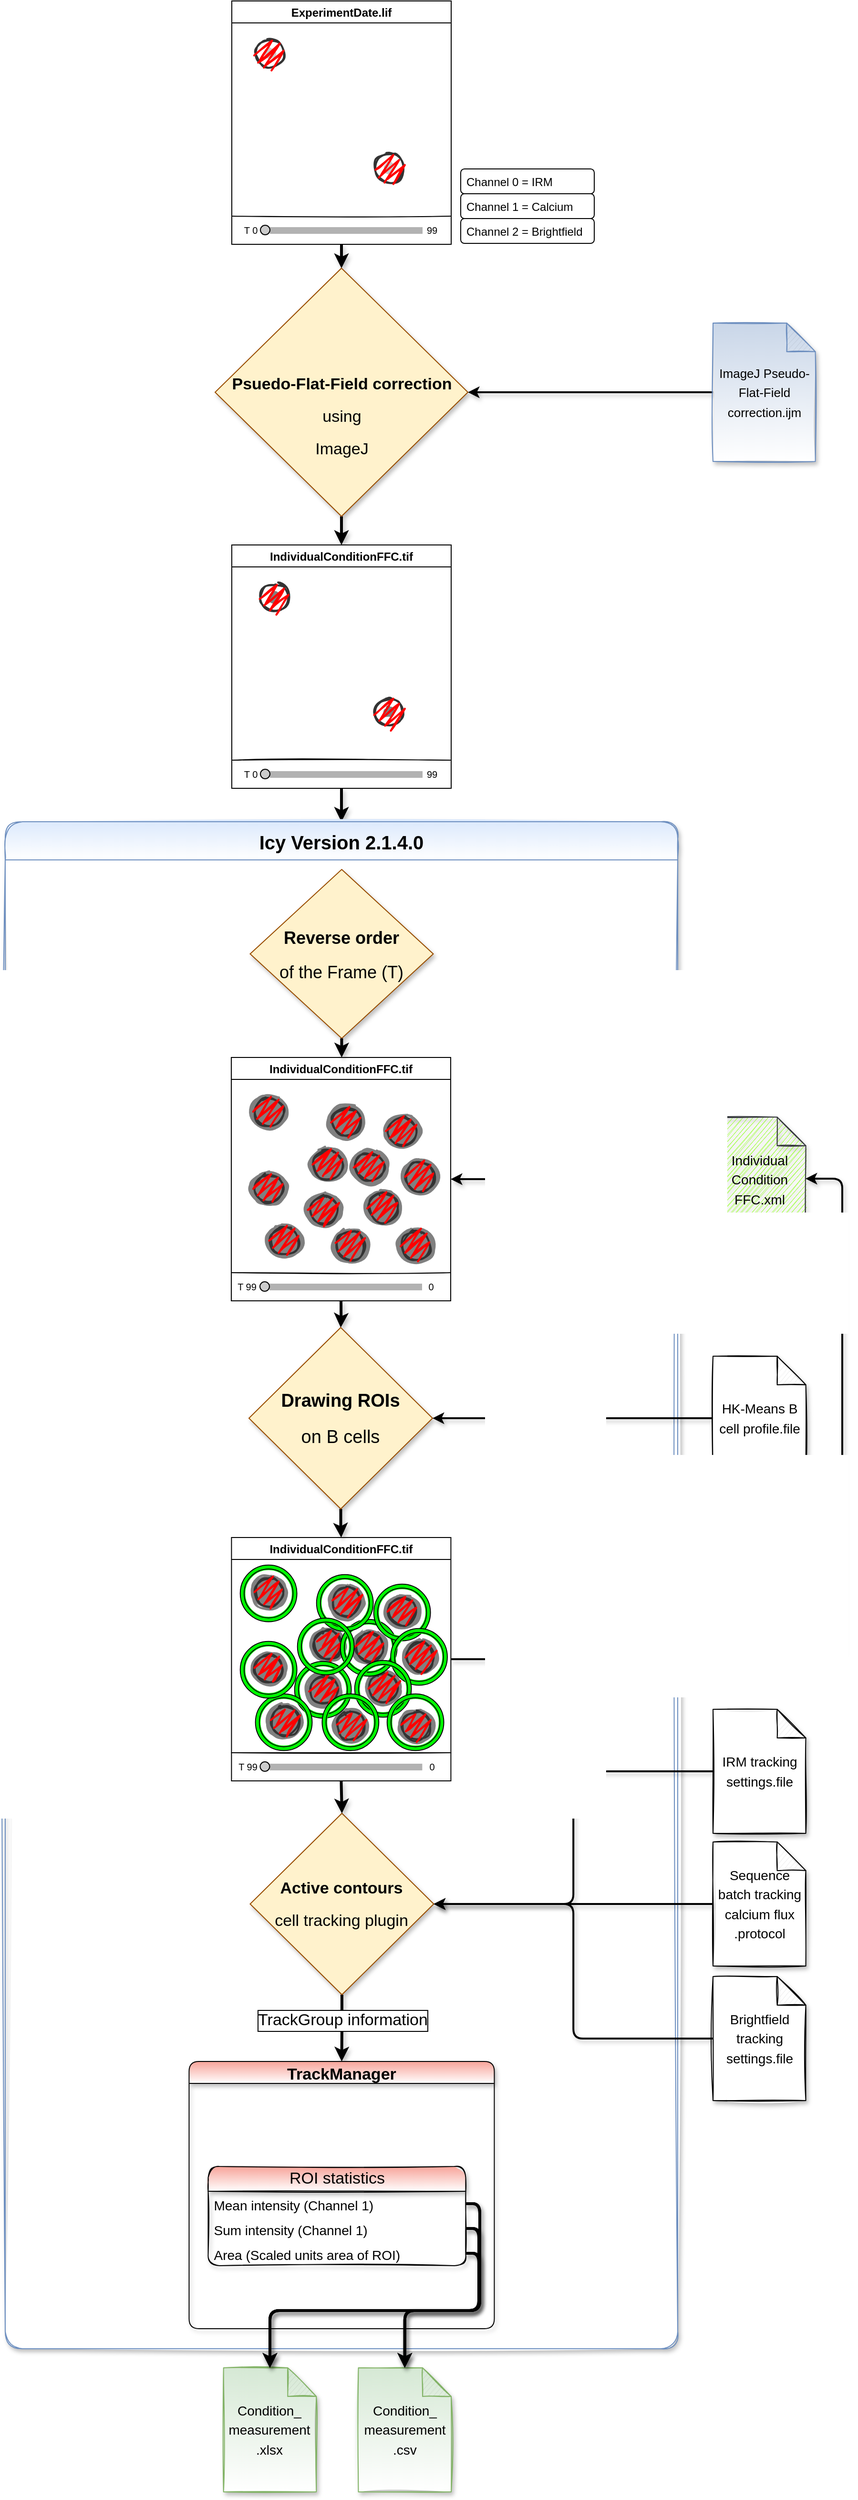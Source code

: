 <mxfile version="14.9.4" type="device"><diagram name="Page-1" id="9f46799a-70d6-7492-0946-bef42562c5a5"><mxGraphModel dx="1422" dy="1764" grid="1" gridSize="10" guides="1" tooltips="1" connect="1" arrows="1" fold="1" page="1" pageScale="1" pageWidth="1100" pageHeight="850" background="none" math="0" shadow="0"><root><mxCell id="0"/><mxCell id="1" parent="0"/><mxCell id="TdoV821Zneaegla7UpCI-172" value="" style="ellipse;whiteSpace=wrap;html=1;strokeWidth=2;fillWeight=2;hachureGap=8;fillStyle=solid;sketch=1;fontColor=#333333;shadow=0;fillColor=#808080;strokeColor=#808080;" parent="1" vertex="1"><mxGeometry x="470.75" y="380" width="8.5" height="10" as="geometry"/></mxCell><mxCell id="TdoV821Zneaegla7UpCI-6" style="edgeStyle=orthogonalEdgeStyle;rounded=0;orthogonalLoop=1;jettySize=auto;html=1;entryX=0.5;entryY=0;entryDx=0;entryDy=0;strokeWidth=3;shadow=1;" parent="1" source="TdoV821Zneaegla7UpCI-2" target="TdoV821Zneaegla7UpCI-5" edge="1"><mxGeometry relative="1" as="geometry"/></mxCell><mxCell id="TdoV821Zneaegla7UpCI-2" value="ExperimentDate.lif" style="swimlane;startSize=23;shadow=0;sketch=0;" parent="1" vertex="1"><mxGeometry x="430" y="-240" width="230" height="255" as="geometry"/></mxCell><mxCell id="TdoV821Zneaegla7UpCI-110" value="" style="line;strokeWidth=7;fillColor=none;align=left;verticalAlign=middle;spacingTop=-1;spacingLeft=3;spacingRight=3;rotatable=0;labelPosition=right;points=[];portConstraint=eastwest;rounded=1;shadow=0;glass=0;fontSize=16;fontColor=#FFFFFF;html=1;sketch=0;opacity=30;perimeterSpacing=2;" parent="TdoV821Zneaegla7UpCI-2" vertex="1"><mxGeometry x="40" y="235" width="160" height="11" as="geometry"/></mxCell><mxCell id="TdoV821Zneaegla7UpCI-111" value="" style="ellipse;whiteSpace=wrap;html=1;aspect=fixed;rounded=1;shadow=0;glass=0;fontSize=16;fontColor=#FFFFFF;strokeColor=#000000;strokeWidth=1;fillColor=#CCCCCC;gradientColor=none;gradientDirection=south;" parent="TdoV821Zneaegla7UpCI-2" vertex="1"><mxGeometry x="30.0" y="235" width="10" height="10" as="geometry"/></mxCell><mxCell id="TdoV821Zneaegla7UpCI-147" value="" style="ellipse;whiteSpace=wrap;html=1;strokeWidth=2;fillWeight=2;hachureGap=8;fillStyle=dots;sketch=1;fontColor=#333333;shadow=0;fillColor=none;strokeColor=#333333;" parent="TdoV821Zneaegla7UpCI-2" vertex="1"><mxGeometry x="150" y="160" width="30" height="30" as="geometry"/></mxCell><mxCell id="TdoV821Zneaegla7UpCI-148" value="" style="ellipse;whiteSpace=wrap;html=1;strokeWidth=2;fillWeight=2;hachureGap=8;fillStyle=solid;sketch=1;fontColor=#333333;shadow=0;fillColor=#CCCCCC;strokeColor=#CCCCCC;" parent="TdoV821Zneaegla7UpCI-2" vertex="1"><mxGeometry x="160.75" y="170" width="8.5" height="10" as="geometry"/></mxCell><mxCell id="TdoV821Zneaegla7UpCI-149" value="" style="ellipse;whiteSpace=wrap;html=1;strokeWidth=0;fillWeight=2;hachureGap=8;fillStyle=zigzag;sketch=1;fontColor=#333333;shadow=0;fillColor=#FF0000;strokeColor=none;" parent="TdoV821Zneaegla7UpCI-2" vertex="1"><mxGeometry x="150" y="160" width="30" height="30" as="geometry"/></mxCell><mxCell id="TdoV821Zneaegla7UpCI-112" value="&lt;font color=&quot;#000000&quot; style=&quot;font-size: 10px;&quot;&gt;T 0&lt;/font&gt;" style="text;html=1;strokeColor=none;fillColor=none;align=center;verticalAlign=middle;whiteSpace=wrap;rounded=0;shadow=0;glass=0;fontSize=10;fontColor=#FFFFFF;" parent="TdoV821Zneaegla7UpCI-2" vertex="1"><mxGeometry y="230" width="40" height="20" as="geometry"/></mxCell><mxCell id="TdoV821Zneaegla7UpCI-113" value="&lt;font color=&quot;#000000&quot; style=&quot;font-size: 10px&quot;&gt;99&lt;/font&gt;" style="text;html=1;strokeColor=none;fillColor=none;align=center;verticalAlign=middle;whiteSpace=wrap;rounded=0;shadow=0;glass=0;fontSize=10;fontColor=#FFFFFF;" parent="TdoV821Zneaegla7UpCI-2" vertex="1"><mxGeometry x="190" y="230" width="40" height="20" as="geometry"/></mxCell><mxCell id="TdoV821Zneaegla7UpCI-9" style="edgeStyle=orthogonalEdgeStyle;rounded=0;orthogonalLoop=1;jettySize=auto;html=1;strokeWidth=3;shadow=1;entryX=0.5;entryY=0;entryDx=0;entryDy=0;" parent="1" source="TdoV821Zneaegla7UpCI-5" target="TdoV821Zneaegla7UpCI-162" edge="1"><mxGeometry relative="1" as="geometry"><mxPoint x="545" y="270" as="targetPoint"/></mxGeometry></mxCell><mxCell id="TdoV821Zneaegla7UpCI-5" value="&lt;p style=&quot;line-height: 200% ; font-size: 17px&quot;&gt;&lt;font style=&quot;font-size: 17px&quot;&gt;&lt;br&gt;&lt;/font&gt;&lt;/p&gt;&lt;p style=&quot;line-height: 200% ; font-size: 17px&quot;&gt;&lt;font style=&quot;font-size: 17px&quot;&gt;&lt;b&gt;Psuedo-Flat-Field correction&lt;/b&gt;&lt;br&gt;using&lt;br&gt;ImageJ&lt;/font&gt;&lt;br&gt;&lt;/p&gt;" style="rhombus;whiteSpace=wrap;html=1;shadow=1;fillColor=#fff2cc;strokeColor=#994C00;verticalAlign=middle;horizontal=1;" parent="1" vertex="1"><mxGeometry x="412.51" y="40" width="264.99" height="260" as="geometry"/></mxCell><mxCell id="TdoV821Zneaegla7UpCI-24" style="edgeStyle=orthogonalEdgeStyle;rounded=0;orthogonalLoop=1;jettySize=auto;html=1;entryX=0.5;entryY=0;entryDx=0;entryDy=0;strokeWidth=3;shadow=1;exitX=0.5;exitY=1;exitDx=0;exitDy=0;" parent="1" source="TdoV821Zneaegla7UpCI-162" target="TdoV821Zneaegla7UpCI-16" edge="1"><mxGeometry relative="1" as="geometry"><mxPoint x="544.99" y="900" as="sourcePoint"/></mxGeometry></mxCell><mxCell id="TdoV821Zneaegla7UpCI-16" value="Icy Version 2.1.4.0" style="swimlane;startSize=40;horizontal=1;containerType=tree;shadow=1;sketch=1;strokeColor=#6c8ebf;fontSize=20;fillColor=#dae8fc;gradientColor=#ffffff;swimlaneFillColor=#ffffff;glass=0;rounded=1;perimeterSpacing=0;swimlaneLine=1;" parent="1" vertex="1"><mxGeometry x="192.49" y="620" width="705" height="1600" as="geometry"><mxRectangle x="192.49" y="950" width="170" height="20" as="alternateBounds"/></mxGeometry></mxCell><mxCell id="TdoV821Zneaegla7UpCI-28" style="edgeStyle=orthogonalEdgeStyle;rounded=0;orthogonalLoop=1;jettySize=auto;html=1;entryX=0.5;entryY=0;entryDx=0;entryDy=0;fontSize=17;strokeWidth=3;shadow=1;" parent="TdoV821Zneaegla7UpCI-16" source="TdoV821Zneaegla7UpCI-22" target="TdoV821Zneaegla7UpCI-27" edge="1"><mxGeometry relative="1" as="geometry"/></mxCell><mxCell id="TdoV821Zneaegla7UpCI-29" value="&lt;font color=&quot;#000000&quot;&gt;TrackGroup information&lt;/font&gt;" style="edgeLabel;align=center;verticalAlign=middle;resizable=0;points=[];fontSize=17;fontColor=#FFFFFF;html=1;labelBorderColor=#000000;" parent="TdoV821Zneaegla7UpCI-28" vertex="1" connectable="0"><mxGeometry x="-0.233" relative="1" as="geometry"><mxPoint as="offset"/></mxGeometry></mxCell><mxCell id="TdoV821Zneaegla7UpCI-22" value="&lt;p style=&quot;line-height: 200% ; font-size: 17px&quot;&gt;&lt;span&gt;&lt;b&gt;Active contours&lt;/b&gt;&lt;br&gt;&lt;/span&gt;&lt;span&gt;cell tracking plugin&lt;/span&gt;&lt;/p&gt;" style="rhombus;whiteSpace=wrap;html=1;shadow=1;fillColor=#fff2cc;strokeColor=#994C00;" parent="TdoV821Zneaegla7UpCI-16" vertex="1"><mxGeometry x="256.74" y="1039" width="192.48" height="190" as="geometry"/></mxCell><mxCell id="TdoV821Zneaegla7UpCI-27" value="TrackManager" style="swimlane;rounded=1;shadow=1;glass=0;sketch=0;fontSize=17;strokeColor=#000000;fillColor=#F7A399;gradientColor=#ffffff;" parent="TdoV821Zneaegla7UpCI-16" vertex="1"><mxGeometry x="192.74" y="1299" width="320" height="280" as="geometry"/></mxCell><mxCell id="TdoV821Zneaegla7UpCI-30" value="&lt;font color=&quot;#000000&quot;&gt;ROI statistics&lt;/font&gt;" style="swimlane;fontStyle=0;childLayout=stackLayout;horizontal=1;startSize=26;horizontalStack=0;resizeParent=1;resizeParentMax=0;resizeLast=0;collapsible=1;marginBottom=0;rounded=1;shadow=1;glass=0;sketch=1;fontSize=17;fontColor=#FFFFFF;strokeColor=#000000;fillColor=#F7A399;gradientColor=#ffffff;html=1;" parent="TdoV821Zneaegla7UpCI-27" vertex="1"><mxGeometry x="20" y="110" width="270" height="104" as="geometry"/></mxCell><mxCell id="TdoV821Zneaegla7UpCI-31" value="Mean intensity (Channel 1)" style="text;strokeColor=none;fillColor=none;align=left;verticalAlign=top;spacingLeft=4;spacingRight=4;overflow=hidden;rotatable=0;points=[[0,0.5],[1,0.5]];portConstraint=eastwest;fontSize=14;" parent="TdoV821Zneaegla7UpCI-30" vertex="1"><mxGeometry y="26" width="270" height="26" as="geometry"/></mxCell><mxCell id="TdoV821Zneaegla7UpCI-32" value="Sum intensity (Channel 1)" style="text;strokeColor=none;fillColor=none;align=left;verticalAlign=top;spacingLeft=4;spacingRight=4;overflow=hidden;rotatable=0;points=[[0,0.5],[1,0.5]];portConstraint=eastwest;fontSize=14;" parent="TdoV821Zneaegla7UpCI-30" vertex="1"><mxGeometry y="52" width="270" height="26" as="geometry"/></mxCell><mxCell id="TdoV821Zneaegla7UpCI-33" value="Area (Scaled units area of ROI)" style="text;strokeColor=none;fillColor=none;align=left;verticalAlign=top;spacingLeft=4;spacingRight=4;overflow=hidden;rotatable=0;points=[[0,0.5],[1,0.5]];portConstraint=eastwest;fontSize=14;" parent="TdoV821Zneaegla7UpCI-30" vertex="1"><mxGeometry y="78" width="270" height="26" as="geometry"/></mxCell><mxCell id="TdoV821Zneaegla7UpCI-277" value="&lt;p style=&quot;line-height: 200% ; font-size: 18px&quot;&gt;&lt;b&gt;Reverse order&lt;/b&gt;&lt;br&gt;of the Frame (T)&lt;/p&gt;" style="rhombus;whiteSpace=wrap;html=1;shadow=1;fillColor=#fff2cc;strokeColor=#994C00;" parent="TdoV821Zneaegla7UpCI-16" vertex="1"><mxGeometry x="256.74" y="50" width="192" height="177" as="geometry"/></mxCell><mxCell id="TdoV821Zneaegla7UpCI-279" value="" style="ellipse;whiteSpace=wrap;html=1;strokeWidth=2;fillWeight=2;hachureGap=8;fillStyle=solid;sketch=1;fontColor=#333333;shadow=0;strokeColor=#808080;fillColor=#808080;" parent="TdoV821Zneaegla7UpCI-16" vertex="1"><mxGeometry x="257" y="287" width="38.5" height="35" as="geometry"/></mxCell><mxCell id="TdoV821Zneaegla7UpCI-280" value="" style="ellipse;whiteSpace=wrap;html=1;strokeWidth=2;fillWeight=2;hachureGap=8;fillStyle=dots;sketch=1;fontColor=#333333;shadow=0;fillColor=none;strokeColor=#333333;" parent="TdoV821Zneaegla7UpCI-16" vertex="1"><mxGeometry x="261.25" y="289.5" width="30" height="30" as="geometry"/></mxCell><mxCell id="TdoV821Zneaegla7UpCI-281" value="" style="ellipse;whiteSpace=wrap;html=1;strokeWidth=0;fillWeight=2;hachureGap=8;fillStyle=zigzag;sketch=1;fontColor=#333333;shadow=0;fillColor=#FF0000;strokeColor=none;" parent="TdoV821Zneaegla7UpCI-16" vertex="1"><mxGeometry x="261.25" y="287" width="30" height="30" as="geometry"/></mxCell><mxCell id="TdoV821Zneaegla7UpCI-282" value="" style="ellipse;whiteSpace=wrap;html=1;strokeWidth=2;fillWeight=2;hachureGap=8;fillStyle=solid;sketch=1;fontColor=#333333;shadow=0;strokeColor=#808080;fillColor=#808080;" parent="TdoV821Zneaegla7UpCI-16" vertex="1"><mxGeometry x="377" y="387" width="38.5" height="35" as="geometry"/></mxCell><mxCell id="TdoV821Zneaegla7UpCI-283" value="" style="ellipse;whiteSpace=wrap;html=1;strokeWidth=2;fillWeight=2;hachureGap=8;fillStyle=dots;sketch=1;fontColor=#333333;shadow=0;fillColor=none;strokeColor=#333333;" parent="TdoV821Zneaegla7UpCI-16" vertex="1"><mxGeometry x="381.25" y="389.5" width="30" height="30" as="geometry"/></mxCell><mxCell id="TdoV821Zneaegla7UpCI-284" value="" style="ellipse;whiteSpace=wrap;html=1;strokeWidth=0;fillWeight=2;hachureGap=8;fillStyle=zigzag;sketch=1;fontColor=#333333;shadow=0;fillColor=#FF0000;strokeColor=none;" parent="TdoV821Zneaegla7UpCI-16" vertex="1"><mxGeometry x="381.25" y="387" width="30" height="30" as="geometry"/></mxCell><mxCell id="TdoV821Zneaegla7UpCI-285" value="" style="ellipse;whiteSpace=wrap;html=1;strokeWidth=2;fillWeight=2;hachureGap=8;fillStyle=solid;sketch=1;fontColor=#333333;shadow=0;strokeColor=#808080;fillColor=#808080;" parent="TdoV821Zneaegla7UpCI-16" vertex="1"><mxGeometry x="338" y="297" width="38.5" height="35" as="geometry"/></mxCell><mxCell id="TdoV821Zneaegla7UpCI-286" value="" style="ellipse;whiteSpace=wrap;html=1;strokeWidth=2;fillWeight=2;hachureGap=8;fillStyle=dots;sketch=1;fontColor=#333333;shadow=0;fillColor=none;strokeColor=#333333;" parent="TdoV821Zneaegla7UpCI-16" vertex="1"><mxGeometry x="342.25" y="299.5" width="30" height="30" as="geometry"/></mxCell><mxCell id="TdoV821Zneaegla7UpCI-287" value="" style="ellipse;whiteSpace=wrap;html=1;strokeWidth=0;fillWeight=2;hachureGap=8;fillStyle=zigzag;sketch=1;fontColor=#333333;shadow=0;fillColor=#FF0000;strokeColor=none;" parent="TdoV821Zneaegla7UpCI-16" vertex="1"><mxGeometry x="342.25" y="297" width="30" height="30" as="geometry"/></mxCell><mxCell id="TdoV821Zneaegla7UpCI-288" value="" style="ellipse;whiteSpace=wrap;html=1;strokeWidth=2;fillWeight=2;hachureGap=8;fillStyle=solid;sketch=1;fontColor=#333333;shadow=0;strokeColor=#808080;fillColor=#808080;" parent="TdoV821Zneaegla7UpCI-16" vertex="1"><mxGeometry x="257" y="367" width="38.5" height="35" as="geometry"/></mxCell><mxCell id="TdoV821Zneaegla7UpCI-289" value="" style="ellipse;whiteSpace=wrap;html=1;strokeWidth=2;fillWeight=2;hachureGap=8;fillStyle=dots;sketch=1;fontColor=#333333;shadow=0;fillColor=none;strokeColor=#333333;" parent="TdoV821Zneaegla7UpCI-16" vertex="1"><mxGeometry x="261.25" y="369.5" width="30" height="30" as="geometry"/></mxCell><mxCell id="TdoV821Zneaegla7UpCI-290" value="" style="ellipse;whiteSpace=wrap;html=1;strokeWidth=0;fillWeight=2;hachureGap=8;fillStyle=zigzag;sketch=1;fontColor=#333333;shadow=0;fillColor=#FF0000;strokeColor=none;" parent="TdoV821Zneaegla7UpCI-16" vertex="1"><mxGeometry x="261.25" y="367" width="30" height="30" as="geometry"/></mxCell><mxCell id="TdoV821Zneaegla7UpCI-291" value="" style="ellipse;whiteSpace=wrap;html=1;strokeWidth=2;fillWeight=2;hachureGap=8;fillStyle=solid;sketch=1;fontColor=#333333;shadow=0;strokeColor=#808080;fillColor=#808080;" parent="TdoV821Zneaegla7UpCI-16" vertex="1"><mxGeometry x="397" y="307" width="38.5" height="35" as="geometry"/></mxCell><mxCell id="TdoV821Zneaegla7UpCI-292" value="" style="ellipse;whiteSpace=wrap;html=1;strokeWidth=2;fillWeight=2;hachureGap=8;fillStyle=dots;sketch=1;fontColor=#333333;shadow=0;fillColor=none;strokeColor=#333333;" parent="TdoV821Zneaegla7UpCI-16" vertex="1"><mxGeometry x="401.25" y="309.5" width="30" height="30" as="geometry"/></mxCell><mxCell id="TdoV821Zneaegla7UpCI-293" value="" style="ellipse;whiteSpace=wrap;html=1;strokeWidth=0;fillWeight=2;hachureGap=8;fillStyle=zigzag;sketch=1;fontColor=#333333;shadow=0;fillColor=#FF0000;strokeColor=none;" parent="TdoV821Zneaegla7UpCI-16" vertex="1"><mxGeometry x="401.25" y="307" width="30" height="30" as="geometry"/></mxCell><mxCell id="TdoV821Zneaegla7UpCI-294" value="" style="ellipse;whiteSpace=wrap;html=1;strokeWidth=2;fillWeight=2;hachureGap=8;fillStyle=solid;sketch=1;fontColor=#333333;shadow=0;strokeColor=#808080;fillColor=#808080;" parent="TdoV821Zneaegla7UpCI-16" vertex="1"><mxGeometry x="319" y="342" width="38.5" height="35" as="geometry"/></mxCell><mxCell id="TdoV821Zneaegla7UpCI-295" value="" style="ellipse;whiteSpace=wrap;html=1;strokeWidth=2;fillWeight=2;hachureGap=8;fillStyle=dots;sketch=1;fontColor=#333333;shadow=0;fillColor=none;strokeColor=#333333;" parent="TdoV821Zneaegla7UpCI-16" vertex="1"><mxGeometry x="323.25" y="344.5" width="30" height="30" as="geometry"/></mxCell><mxCell id="TdoV821Zneaegla7UpCI-296" value="" style="ellipse;whiteSpace=wrap;html=1;strokeWidth=0;fillWeight=2;hachureGap=8;fillStyle=zigzag;sketch=1;fontColor=#333333;shadow=0;fillColor=#FF0000;strokeColor=none;" parent="TdoV821Zneaegla7UpCI-16" vertex="1"><mxGeometry x="323.25" y="342" width="30" height="30" as="geometry"/></mxCell><mxCell id="TdoV821Zneaegla7UpCI-297" value="" style="ellipse;whiteSpace=wrap;html=1;strokeWidth=2;fillWeight=2;hachureGap=8;fillStyle=solid;sketch=1;fontColor=#333333;shadow=0;strokeColor=#808080;fillColor=#808080;" parent="TdoV821Zneaegla7UpCI-16" vertex="1"><mxGeometry x="415.5" y="354.5" width="38.5" height="35" as="geometry"/></mxCell><mxCell id="TdoV821Zneaegla7UpCI-298" value="" style="ellipse;whiteSpace=wrap;html=1;strokeWidth=2;fillWeight=2;hachureGap=8;fillStyle=dots;sketch=1;fontColor=#333333;shadow=0;fillColor=none;strokeColor=#333333;" parent="TdoV821Zneaegla7UpCI-16" vertex="1"><mxGeometry x="419.75" y="357" width="30" height="30" as="geometry"/></mxCell><mxCell id="TdoV821Zneaegla7UpCI-299" value="" style="ellipse;whiteSpace=wrap;html=1;strokeWidth=0;fillWeight=2;hachureGap=8;fillStyle=zigzag;sketch=1;fontColor=#333333;shadow=0;fillColor=#FF0000;strokeColor=none;" parent="TdoV821Zneaegla7UpCI-16" vertex="1"><mxGeometry x="419.75" y="354.5" width="30" height="30" as="geometry"/></mxCell><mxCell id="TdoV821Zneaegla7UpCI-300" value="" style="ellipse;whiteSpace=wrap;html=1;strokeWidth=2;fillWeight=2;hachureGap=8;fillStyle=solid;sketch=1;fontColor=#333333;shadow=0;strokeColor=#808080;fillColor=#808080;" parent="TdoV821Zneaegla7UpCI-16" vertex="1"><mxGeometry x="273.49" y="422" width="38.5" height="35" as="geometry"/></mxCell><mxCell id="TdoV821Zneaegla7UpCI-301" value="" style="ellipse;whiteSpace=wrap;html=1;strokeWidth=2;fillWeight=2;hachureGap=8;fillStyle=dots;sketch=1;fontColor=#333333;shadow=0;fillColor=none;strokeColor=#333333;" parent="TdoV821Zneaegla7UpCI-16" vertex="1"><mxGeometry x="277.74" y="424.5" width="30" height="30" as="geometry"/></mxCell><mxCell id="TdoV821Zneaegla7UpCI-302" value="" style="ellipse;whiteSpace=wrap;html=1;strokeWidth=0;fillWeight=2;hachureGap=8;fillStyle=zigzag;sketch=1;fontColor=#333333;shadow=0;fillColor=#FF0000;strokeColor=none;" parent="TdoV821Zneaegla7UpCI-16" vertex="1"><mxGeometry x="277.74" y="422" width="30" height="30" as="geometry"/></mxCell><mxCell id="TdoV821Zneaegla7UpCI-303" value="" style="ellipse;whiteSpace=wrap;html=1;strokeWidth=2;fillWeight=2;hachureGap=8;fillStyle=solid;sketch=1;fontColor=#333333;shadow=0;strokeColor=#808080;fillColor=#808080;" parent="TdoV821Zneaegla7UpCI-16" vertex="1"><mxGeometry x="314.75" y="389.5" width="38.5" height="35" as="geometry"/></mxCell><mxCell id="TdoV821Zneaegla7UpCI-304" value="" style="ellipse;whiteSpace=wrap;html=1;strokeWidth=2;fillWeight=2;hachureGap=8;fillStyle=dots;sketch=1;fontColor=#333333;shadow=0;fillColor=none;strokeColor=#333333;" parent="TdoV821Zneaegla7UpCI-16" vertex="1"><mxGeometry x="319" y="392" width="30" height="30" as="geometry"/></mxCell><mxCell id="TdoV821Zneaegla7UpCI-305" value="" style="ellipse;whiteSpace=wrap;html=1;strokeWidth=0;fillWeight=2;hachureGap=8;fillStyle=zigzag;sketch=1;fontColor=#333333;shadow=0;fillColor=#FF0000;strokeColor=none;" parent="TdoV821Zneaegla7UpCI-16" vertex="1"><mxGeometry x="319" y="389.5" width="30" height="30" as="geometry"/></mxCell><mxCell id="TdoV821Zneaegla7UpCI-306" value="" style="ellipse;whiteSpace=wrap;html=1;strokeWidth=2;fillWeight=2;hachureGap=8;fillStyle=solid;sketch=1;fontColor=#333333;shadow=0;strokeColor=#808080;fillColor=#808080;" parent="TdoV821Zneaegla7UpCI-16" vertex="1"><mxGeometry x="342.75" y="427" width="38.5" height="35" as="geometry"/></mxCell><mxCell id="TdoV821Zneaegla7UpCI-307" value="" style="ellipse;whiteSpace=wrap;html=1;strokeWidth=2;fillWeight=2;hachureGap=8;fillStyle=dots;sketch=1;fontColor=#333333;shadow=0;fillColor=none;strokeColor=#333333;" parent="TdoV821Zneaegla7UpCI-16" vertex="1"><mxGeometry x="347" y="429.5" width="30" height="30" as="geometry"/></mxCell><mxCell id="TdoV821Zneaegla7UpCI-308" value="" style="ellipse;whiteSpace=wrap;html=1;strokeWidth=0;fillWeight=2;hachureGap=8;fillStyle=zigzag;sketch=1;fontColor=#333333;shadow=0;fillColor=#FF0000;strokeColor=none;" parent="TdoV821Zneaegla7UpCI-16" vertex="1"><mxGeometry x="347" y="427" width="30" height="30" as="geometry"/></mxCell><mxCell id="TdoV821Zneaegla7UpCI-309" value="" style="ellipse;whiteSpace=wrap;html=1;strokeWidth=2;fillWeight=2;hachureGap=8;fillStyle=solid;sketch=1;fontColor=#333333;shadow=0;strokeColor=#808080;fillColor=#808080;" parent="TdoV821Zneaegla7UpCI-16" vertex="1"><mxGeometry x="411.25" y="427" width="38.5" height="35" as="geometry"/></mxCell><mxCell id="TdoV821Zneaegla7UpCI-310" value="" style="ellipse;whiteSpace=wrap;html=1;strokeWidth=2;fillWeight=2;hachureGap=8;fillStyle=dots;sketch=1;fontColor=#333333;shadow=0;fillColor=none;strokeColor=#333333;" parent="TdoV821Zneaegla7UpCI-16" vertex="1"><mxGeometry x="415.5" y="429.5" width="30" height="30" as="geometry"/></mxCell><mxCell id="TdoV821Zneaegla7UpCI-311" value="" style="ellipse;whiteSpace=wrap;html=1;strokeWidth=0;fillWeight=2;hachureGap=8;fillStyle=zigzag;sketch=1;fontColor=#333333;shadow=0;fillColor=#FF0000;strokeColor=none;" parent="TdoV821Zneaegla7UpCI-16" vertex="1"><mxGeometry x="415.5" y="427" width="30" height="30" as="geometry"/></mxCell><mxCell id="TdoV821Zneaegla7UpCI-312" value="" style="ellipse;whiteSpace=wrap;html=1;strokeWidth=2;fillWeight=2;hachureGap=8;fillStyle=solid;sketch=1;fontColor=#333333;shadow=0;strokeColor=#808080;fillColor=#808080;" parent="TdoV821Zneaegla7UpCI-16" vertex="1"><mxGeometry x="362.75" y="344.5" width="38.5" height="35" as="geometry"/></mxCell><mxCell id="TdoV821Zneaegla7UpCI-313" value="" style="ellipse;whiteSpace=wrap;html=1;strokeWidth=2;fillWeight=2;hachureGap=8;fillStyle=dots;sketch=1;fontColor=#333333;shadow=0;fillColor=none;strokeColor=#333333;" parent="TdoV821Zneaegla7UpCI-16" vertex="1"><mxGeometry x="367" y="347" width="30" height="30" as="geometry"/></mxCell><mxCell id="TdoV821Zneaegla7UpCI-314" value="" style="ellipse;whiteSpace=wrap;html=1;strokeWidth=0;fillWeight=2;hachureGap=8;fillStyle=zigzag;sketch=1;fontColor=#333333;shadow=0;fillColor=#FF0000;strokeColor=none;" parent="TdoV821Zneaegla7UpCI-16" vertex="1"><mxGeometry x="367" y="344.5" width="30" height="30" as="geometry"/></mxCell><mxCell id="TdoV821Zneaegla7UpCI-319" value="" style="line;strokeWidth=1;fillColor=none;align=left;verticalAlign=middle;spacingTop=-1;spacingLeft=3;spacingRight=3;rotatable=0;labelPosition=right;points=[];portConstraint=eastwest;rounded=1;shadow=0;glass=0;fontSize=16;fontColor=#FFFFFF;html=1;sketch=1;" parent="TdoV821Zneaegla7UpCI-16" vertex="1"><mxGeometry x="237.01" y="467" width="230" height="11" as="geometry"/></mxCell><mxCell id="TdoV821Zneaegla7UpCI-315" value="IndividualConditionFFC.tif" style="swimlane;startSize=23;shadow=0;sketch=0;" parent="TdoV821Zneaegla7UpCI-16" vertex="1"><mxGeometry x="237" y="247" width="230" height="255" as="geometry"/></mxCell><mxCell id="TdoV821Zneaegla7UpCI-316" value="" style="line;strokeWidth=7;fillColor=none;align=left;verticalAlign=middle;spacingTop=-1;spacingLeft=3;spacingRight=3;rotatable=0;labelPosition=right;points=[];portConstraint=eastwest;rounded=1;shadow=0;glass=0;fontSize=16;fontColor=#FFFFFF;html=1;sketch=0;opacity=30;perimeterSpacing=2;" parent="TdoV821Zneaegla7UpCI-315" vertex="1"><mxGeometry x="40" y="235" width="160" height="11" as="geometry"/></mxCell><mxCell id="TdoV821Zneaegla7UpCI-317" value="" style="ellipse;whiteSpace=wrap;html=1;aspect=fixed;rounded=1;shadow=0;glass=0;fontSize=16;fontColor=#FFFFFF;strokeColor=#000000;strokeWidth=1;fillColor=#CCCCCC;gradientColor=none;gradientDirection=south;" parent="TdoV821Zneaegla7UpCI-315" vertex="1"><mxGeometry x="30.0" y="235" width="10" height="10" as="geometry"/></mxCell><mxCell id="TdoV821Zneaegla7UpCI-318" value="&lt;font color=&quot;#000000&quot; style=&quot;font-size: 10px&quot;&gt;0&lt;/font&gt;" style="text;html=1;strokeColor=none;fillColor=none;align=center;verticalAlign=middle;whiteSpace=wrap;rounded=0;shadow=0;glass=0;fontSize=10;fontColor=#FFFFFF;" parent="TdoV821Zneaegla7UpCI-315" vertex="1"><mxGeometry x="190" y="230" width="40" height="20" as="geometry"/></mxCell><mxCell id="TdoV821Zneaegla7UpCI-278" value="&lt;font color=&quot;#000000&quot; style=&quot;font-size: 10px&quot;&gt;T 99&lt;/font&gt;" style="text;html=1;strokeColor=none;fillColor=none;align=center;verticalAlign=middle;whiteSpace=wrap;rounded=0;shadow=0;glass=0;fontSize=10;fontColor=#FFFFFF;" parent="TdoV821Zneaegla7UpCI-315" vertex="1"><mxGeometry x="-3" y="230" width="40" height="20" as="geometry"/></mxCell><mxCell id="TdoV821Zneaegla7UpCI-324" style="edgeStyle=orthogonalEdgeStyle;rounded=1;sketch=0;jumpStyle=arc;jumpSize=6;orthogonalLoop=1;jettySize=auto;html=1;shadow=1;fontSize=10;fontColor=#FFFFFF;startArrow=none;startFill=0;strokeWidth=3;entryX=0.5;entryY=0;entryDx=0;entryDy=0;" parent="TdoV821Zneaegla7UpCI-16" source="TdoV821Zneaegla7UpCI-315" target="GacyLn4TmJQCc22O2fjG-173" edge="1"><mxGeometry relative="1" as="geometry"><mxPoint x="939.52" y="107" as="targetPoint"/></mxGeometry></mxCell><mxCell id="TdoV821Zneaegla7UpCI-325" style="edgeStyle=orthogonalEdgeStyle;rounded=1;sketch=0;jumpStyle=arc;jumpSize=6;orthogonalLoop=1;jettySize=auto;html=1;entryX=0.5;entryY=0;entryDx=0;entryDy=0;shadow=1;fontSize=10;fontColor=#FFFFFF;startArrow=none;startFill=0;strokeWidth=3;" parent="TdoV821Zneaegla7UpCI-16" source="TdoV821Zneaegla7UpCI-277" target="TdoV821Zneaegla7UpCI-315" edge="1"><mxGeometry relative="1" as="geometry"/></mxCell><mxCell id="GacyLn4TmJQCc22O2fjG-46" value="" style="ellipse;whiteSpace=wrap;html=1;strokeWidth=2;fillWeight=2;hachureGap=8;fillStyle=solid;sketch=1;fontColor=#333333;shadow=0;strokeColor=#808080;fillColor=#808080;" parent="TdoV821Zneaegla7UpCI-16" vertex="1"><mxGeometry x="257.21" y="790" width="38.5" height="35" as="geometry"/></mxCell><mxCell id="GacyLn4TmJQCc22O2fjG-47" value="" style="ellipse;whiteSpace=wrap;html=1;strokeWidth=2;fillWeight=2;hachureGap=8;fillStyle=dots;sketch=1;fontColor=#333333;shadow=0;fillColor=none;strokeColor=#333333;" parent="TdoV821Zneaegla7UpCI-16" vertex="1"><mxGeometry x="261.46" y="792.5" width="30" height="30" as="geometry"/></mxCell><mxCell id="GacyLn4TmJQCc22O2fjG-48" value="" style="ellipse;whiteSpace=wrap;html=1;strokeWidth=0;fillWeight=2;hachureGap=8;fillStyle=zigzag;sketch=1;fontColor=#333333;shadow=0;fillColor=#FF0000;strokeColor=none;" parent="TdoV821Zneaegla7UpCI-16" vertex="1"><mxGeometry x="261.46" y="790" width="30" height="30" as="geometry"/></mxCell><mxCell id="GacyLn4TmJQCc22O2fjG-49" value="" style="ellipse;whiteSpace=wrap;html=1;strokeWidth=2;fillWeight=2;hachureGap=8;fillStyle=solid;sketch=1;fontColor=#333333;shadow=0;strokeColor=#808080;fillColor=#808080;" parent="TdoV821Zneaegla7UpCI-16" vertex="1"><mxGeometry x="377.21" y="890" width="38.5" height="35" as="geometry"/></mxCell><mxCell id="GacyLn4TmJQCc22O2fjG-50" value="" style="ellipse;whiteSpace=wrap;html=1;strokeWidth=2;fillWeight=2;hachureGap=8;fillStyle=dots;sketch=1;fontColor=#333333;shadow=0;fillColor=none;strokeColor=#333333;" parent="TdoV821Zneaegla7UpCI-16" vertex="1"><mxGeometry x="381.46" y="892.5" width="30" height="30" as="geometry"/></mxCell><mxCell id="GacyLn4TmJQCc22O2fjG-51" value="" style="ellipse;whiteSpace=wrap;html=1;strokeWidth=0;fillWeight=2;hachureGap=8;fillStyle=zigzag;sketch=1;fontColor=#333333;shadow=0;fillColor=#FF0000;strokeColor=none;" parent="TdoV821Zneaegla7UpCI-16" vertex="1"><mxGeometry x="381.46" y="890" width="30" height="30" as="geometry"/></mxCell><mxCell id="GacyLn4TmJQCc22O2fjG-52" value="" style="ellipse;whiteSpace=wrap;html=1;strokeWidth=2;fillWeight=2;hachureGap=8;fillStyle=solid;sketch=1;fontColor=#333333;shadow=0;strokeColor=#808080;fillColor=#808080;" parent="TdoV821Zneaegla7UpCI-16" vertex="1"><mxGeometry x="338.21" y="800" width="38.5" height="35" as="geometry"/></mxCell><mxCell id="GacyLn4TmJQCc22O2fjG-53" value="" style="ellipse;whiteSpace=wrap;html=1;strokeWidth=2;fillWeight=2;hachureGap=8;fillStyle=dots;sketch=1;fontColor=#333333;shadow=0;fillColor=none;strokeColor=#333333;" parent="TdoV821Zneaegla7UpCI-16" vertex="1"><mxGeometry x="342.46" y="802.5" width="30" height="30" as="geometry"/></mxCell><mxCell id="GacyLn4TmJQCc22O2fjG-54" value="" style="ellipse;whiteSpace=wrap;html=1;strokeWidth=0;fillWeight=2;hachureGap=8;fillStyle=zigzag;sketch=1;fontColor=#333333;shadow=0;fillColor=#FF0000;strokeColor=none;" parent="TdoV821Zneaegla7UpCI-16" vertex="1"><mxGeometry x="342.46" y="800" width="30" height="30" as="geometry"/></mxCell><mxCell id="GacyLn4TmJQCc22O2fjG-55" value="" style="ellipse;whiteSpace=wrap;html=1;strokeWidth=2;fillWeight=2;hachureGap=8;fillStyle=solid;sketch=1;fontColor=#333333;shadow=0;strokeColor=#808080;fillColor=#808080;" parent="TdoV821Zneaegla7UpCI-16" vertex="1"><mxGeometry x="257.21" y="870" width="38.5" height="35" as="geometry"/></mxCell><mxCell id="GacyLn4TmJQCc22O2fjG-56" value="" style="ellipse;whiteSpace=wrap;html=1;strokeWidth=2;fillWeight=2;hachureGap=8;fillStyle=dots;sketch=1;fontColor=#333333;shadow=0;fillColor=none;strokeColor=#333333;" parent="TdoV821Zneaegla7UpCI-16" vertex="1"><mxGeometry x="261.46" y="872.5" width="30" height="30" as="geometry"/></mxCell><mxCell id="GacyLn4TmJQCc22O2fjG-57" value="" style="ellipse;whiteSpace=wrap;html=1;strokeWidth=0;fillWeight=2;hachureGap=8;fillStyle=zigzag;sketch=1;fontColor=#333333;shadow=0;fillColor=#FF0000;strokeColor=none;" parent="TdoV821Zneaegla7UpCI-16" vertex="1"><mxGeometry x="261.46" y="870" width="30" height="30" as="geometry"/></mxCell><mxCell id="GacyLn4TmJQCc22O2fjG-58" value="" style="ellipse;whiteSpace=wrap;html=1;strokeWidth=2;fillWeight=2;hachureGap=8;fillStyle=solid;sketch=1;fontColor=#333333;shadow=0;strokeColor=#808080;fillColor=#808080;" parent="TdoV821Zneaegla7UpCI-16" vertex="1"><mxGeometry x="397.21" y="810" width="38.5" height="35" as="geometry"/></mxCell><mxCell id="GacyLn4TmJQCc22O2fjG-59" value="" style="ellipse;whiteSpace=wrap;html=1;strokeWidth=2;fillWeight=2;hachureGap=8;fillStyle=dots;sketch=1;fontColor=#333333;shadow=0;fillColor=none;strokeColor=#333333;" parent="TdoV821Zneaegla7UpCI-16" vertex="1"><mxGeometry x="401.46" y="812.5" width="30" height="30" as="geometry"/></mxCell><mxCell id="GacyLn4TmJQCc22O2fjG-60" value="" style="ellipse;whiteSpace=wrap;html=1;strokeWidth=0;fillWeight=2;hachureGap=8;fillStyle=zigzag;sketch=1;fontColor=#333333;shadow=0;fillColor=#FF0000;strokeColor=none;" parent="TdoV821Zneaegla7UpCI-16" vertex="1"><mxGeometry x="401.46" y="810" width="30" height="30" as="geometry"/></mxCell><mxCell id="GacyLn4TmJQCc22O2fjG-61" value="" style="ellipse;whiteSpace=wrap;html=1;strokeWidth=2;fillWeight=2;hachureGap=8;fillStyle=solid;sketch=1;fontColor=#333333;shadow=0;strokeColor=#808080;fillColor=#808080;" parent="TdoV821Zneaegla7UpCI-16" vertex="1"><mxGeometry x="319.21" y="845" width="38.5" height="35" as="geometry"/></mxCell><mxCell id="GacyLn4TmJQCc22O2fjG-62" value="" style="ellipse;whiteSpace=wrap;html=1;strokeWidth=2;fillWeight=2;hachureGap=8;fillStyle=dots;sketch=1;fontColor=#333333;shadow=0;fillColor=none;strokeColor=#333333;" parent="TdoV821Zneaegla7UpCI-16" vertex="1"><mxGeometry x="323.46" y="847.5" width="30" height="30" as="geometry"/></mxCell><mxCell id="GacyLn4TmJQCc22O2fjG-63" value="" style="ellipse;whiteSpace=wrap;html=1;strokeWidth=0;fillWeight=2;hachureGap=8;fillStyle=zigzag;sketch=1;fontColor=#333333;shadow=0;fillColor=#FF0000;strokeColor=none;" parent="TdoV821Zneaegla7UpCI-16" vertex="1"><mxGeometry x="323.46" y="845" width="30" height="30" as="geometry"/></mxCell><mxCell id="GacyLn4TmJQCc22O2fjG-64" value="" style="ellipse;whiteSpace=wrap;html=1;strokeWidth=2;fillWeight=2;hachureGap=8;fillStyle=solid;sketch=1;fontColor=#333333;shadow=0;strokeColor=#808080;fillColor=#808080;" parent="TdoV821Zneaegla7UpCI-16" vertex="1"><mxGeometry x="415.71" y="857.5" width="38.5" height="35" as="geometry"/></mxCell><mxCell id="GacyLn4TmJQCc22O2fjG-65" value="" style="ellipse;whiteSpace=wrap;html=1;strokeWidth=2;fillWeight=2;hachureGap=8;fillStyle=dots;sketch=1;fontColor=#333333;shadow=0;fillColor=none;strokeColor=#333333;" parent="TdoV821Zneaegla7UpCI-16" vertex="1"><mxGeometry x="419.96" y="860" width="30" height="30" as="geometry"/></mxCell><mxCell id="GacyLn4TmJQCc22O2fjG-66" value="" style="ellipse;whiteSpace=wrap;html=1;strokeWidth=0;fillWeight=2;hachureGap=8;fillStyle=zigzag;sketch=1;fontColor=#333333;shadow=0;fillColor=#FF0000;strokeColor=none;" parent="TdoV821Zneaegla7UpCI-16" vertex="1"><mxGeometry x="419.96" y="857.5" width="30" height="30" as="geometry"/></mxCell><mxCell id="GacyLn4TmJQCc22O2fjG-67" value="" style="ellipse;whiteSpace=wrap;html=1;strokeWidth=2;fillWeight=2;hachureGap=8;fillStyle=solid;sketch=1;fontColor=#333333;shadow=0;strokeColor=#808080;fillColor=#808080;" parent="TdoV821Zneaegla7UpCI-16" vertex="1"><mxGeometry x="273.7" y="925" width="38.5" height="35" as="geometry"/></mxCell><mxCell id="GacyLn4TmJQCc22O2fjG-68" value="" style="ellipse;whiteSpace=wrap;html=1;strokeWidth=2;fillWeight=2;hachureGap=8;fillStyle=dots;sketch=1;fontColor=#333333;shadow=0;fillColor=none;strokeColor=#333333;" parent="TdoV821Zneaegla7UpCI-16" vertex="1"><mxGeometry x="277.95" y="927.5" width="30" height="30" as="geometry"/></mxCell><mxCell id="GacyLn4TmJQCc22O2fjG-69" value="" style="ellipse;whiteSpace=wrap;html=1;strokeWidth=0;fillWeight=2;hachureGap=8;fillStyle=zigzag;sketch=1;fontColor=#333333;shadow=0;fillColor=#FF0000;strokeColor=none;" parent="TdoV821Zneaegla7UpCI-16" vertex="1"><mxGeometry x="277.95" y="925" width="30" height="30" as="geometry"/></mxCell><mxCell id="GacyLn4TmJQCc22O2fjG-70" value="" style="ellipse;whiteSpace=wrap;html=1;strokeWidth=2;fillWeight=2;hachureGap=8;fillStyle=solid;sketch=1;fontColor=#333333;shadow=0;strokeColor=#808080;fillColor=#808080;" parent="TdoV821Zneaegla7UpCI-16" vertex="1"><mxGeometry x="314.96" y="892.5" width="38.5" height="35" as="geometry"/></mxCell><mxCell id="GacyLn4TmJQCc22O2fjG-71" value="" style="ellipse;whiteSpace=wrap;html=1;strokeWidth=2;fillWeight=2;hachureGap=8;fillStyle=dots;sketch=1;fontColor=#333333;shadow=0;fillColor=none;strokeColor=#333333;" parent="TdoV821Zneaegla7UpCI-16" vertex="1"><mxGeometry x="319.21" y="895" width="30" height="30" as="geometry"/></mxCell><mxCell id="GacyLn4TmJQCc22O2fjG-72" value="" style="ellipse;whiteSpace=wrap;html=1;strokeWidth=0;fillWeight=2;hachureGap=8;fillStyle=zigzag;sketch=1;fontColor=#333333;shadow=0;fillColor=#FF0000;strokeColor=none;" parent="TdoV821Zneaegla7UpCI-16" vertex="1"><mxGeometry x="319.21" y="892.5" width="30" height="30" as="geometry"/></mxCell><mxCell id="GacyLn4TmJQCc22O2fjG-73" value="" style="ellipse;whiteSpace=wrap;html=1;strokeWidth=2;fillWeight=2;hachureGap=8;fillStyle=solid;sketch=1;fontColor=#333333;shadow=0;strokeColor=#808080;fillColor=#808080;" parent="TdoV821Zneaegla7UpCI-16" vertex="1"><mxGeometry x="342.96" y="930" width="38.5" height="35" as="geometry"/></mxCell><mxCell id="GacyLn4TmJQCc22O2fjG-74" value="" style="ellipse;whiteSpace=wrap;html=1;strokeWidth=2;fillWeight=2;hachureGap=8;fillStyle=dots;sketch=1;fontColor=#333333;shadow=0;fillColor=none;strokeColor=#333333;" parent="TdoV821Zneaegla7UpCI-16" vertex="1"><mxGeometry x="347.21" y="932.5" width="30" height="30" as="geometry"/></mxCell><mxCell id="GacyLn4TmJQCc22O2fjG-75" value="" style="ellipse;whiteSpace=wrap;html=1;strokeWidth=0;fillWeight=2;hachureGap=8;fillStyle=zigzag;sketch=1;fontColor=#333333;shadow=0;fillColor=#FF0000;strokeColor=none;" parent="TdoV821Zneaegla7UpCI-16" vertex="1"><mxGeometry x="347.21" y="930" width="30" height="30" as="geometry"/></mxCell><mxCell id="GacyLn4TmJQCc22O2fjG-76" value="" style="ellipse;whiteSpace=wrap;html=1;strokeWidth=2;fillWeight=2;hachureGap=8;fillStyle=solid;sketch=1;fontColor=#333333;shadow=0;strokeColor=#808080;fillColor=#808080;" parent="TdoV821Zneaegla7UpCI-16" vertex="1"><mxGeometry x="411.46" y="930" width="38.5" height="35" as="geometry"/></mxCell><mxCell id="GacyLn4TmJQCc22O2fjG-77" value="" style="ellipse;whiteSpace=wrap;html=1;strokeWidth=2;fillWeight=2;hachureGap=8;fillStyle=dots;sketch=1;fontColor=#333333;shadow=0;fillColor=none;strokeColor=#333333;" parent="TdoV821Zneaegla7UpCI-16" vertex="1"><mxGeometry x="415.71" y="932.5" width="30" height="30" as="geometry"/></mxCell><mxCell id="GacyLn4TmJQCc22O2fjG-78" value="" style="ellipse;whiteSpace=wrap;html=1;strokeWidth=0;fillWeight=2;hachureGap=8;fillStyle=zigzag;sketch=1;fontColor=#333333;shadow=0;fillColor=#FF0000;strokeColor=none;" parent="TdoV821Zneaegla7UpCI-16" vertex="1"><mxGeometry x="415.71" y="930" width="30" height="30" as="geometry"/></mxCell><mxCell id="GacyLn4TmJQCc22O2fjG-79" value="" style="ellipse;whiteSpace=wrap;html=1;strokeWidth=2;fillWeight=2;hachureGap=8;fillStyle=solid;sketch=1;fontColor=#333333;shadow=0;strokeColor=#808080;fillColor=#808080;" parent="TdoV821Zneaegla7UpCI-16" vertex="1"><mxGeometry x="362.96" y="847.5" width="38.5" height="35" as="geometry"/></mxCell><mxCell id="GacyLn4TmJQCc22O2fjG-80" value="" style="ellipse;whiteSpace=wrap;html=1;strokeWidth=2;fillWeight=2;hachureGap=8;fillStyle=dots;sketch=1;fontColor=#333333;shadow=0;fillColor=none;strokeColor=#333333;" parent="TdoV821Zneaegla7UpCI-16" vertex="1"><mxGeometry x="367.21" y="850" width="30" height="30" as="geometry"/></mxCell><mxCell id="GacyLn4TmJQCc22O2fjG-81" value="" style="ellipse;whiteSpace=wrap;html=1;strokeWidth=0;fillWeight=2;hachureGap=8;fillStyle=zigzag;sketch=1;fontColor=#333333;shadow=0;fillColor=#FF0000;strokeColor=none;" parent="TdoV821Zneaegla7UpCI-16" vertex="1"><mxGeometry x="367.21" y="847.5" width="30" height="30" as="geometry"/></mxCell><mxCell id="GacyLn4TmJQCc22O2fjG-82" value="" style="line;strokeWidth=1;fillColor=none;align=left;verticalAlign=middle;spacingTop=-1;spacingLeft=3;spacingRight=3;rotatable=0;labelPosition=right;points=[];portConstraint=eastwest;rounded=1;shadow=0;glass=0;fontSize=16;fontColor=#FFFFFF;html=1;sketch=1;" parent="TdoV821Zneaegla7UpCI-16" vertex="1"><mxGeometry x="237.22" y="970" width="230" height="11" as="geometry"/></mxCell><mxCell id="GacyLn4TmJQCc22O2fjG-88" style="edgeStyle=orthogonalEdgeStyle;rounded=1;orthogonalLoop=1;jettySize=auto;html=1;exitX=0.5;exitY=1;exitDx=0;exitDy=0;entryX=0.5;entryY=0;entryDx=0;entryDy=0;fontSize=30;strokeWidth=3;shadow=1;" parent="TdoV821Zneaegla7UpCI-16" source="GacyLn4TmJQCc22O2fjG-83" target="TdoV821Zneaegla7UpCI-22" edge="1"><mxGeometry relative="1" as="geometry"/></mxCell><mxCell id="GacyLn4TmJQCc22O2fjG-83" value="IndividualConditionFFC.tif" style="swimlane;startSize=23;shadow=0;sketch=0;" parent="TdoV821Zneaegla7UpCI-16" vertex="1"><mxGeometry x="237.21" y="750" width="230" height="255" as="geometry"/></mxCell><mxCell id="GacyLn4TmJQCc22O2fjG-84" value="" style="line;strokeWidth=7;fillColor=none;align=left;verticalAlign=middle;spacingTop=-1;spacingLeft=3;spacingRight=3;rotatable=0;labelPosition=right;points=[];portConstraint=eastwest;rounded=1;shadow=0;glass=0;fontSize=16;fontColor=#FFFFFF;html=1;sketch=0;opacity=30;perimeterSpacing=2;" parent="GacyLn4TmJQCc22O2fjG-83" vertex="1"><mxGeometry x="40" y="235" width="160" height="11" as="geometry"/></mxCell><mxCell id="GacyLn4TmJQCc22O2fjG-85" value="" style="ellipse;whiteSpace=wrap;html=1;aspect=fixed;rounded=1;shadow=0;glass=0;fontSize=16;fontColor=#FFFFFF;strokeColor=#000000;strokeWidth=1;fillColor=#CCCCCC;gradientColor=none;gradientDirection=south;" parent="GacyLn4TmJQCc22O2fjG-83" vertex="1"><mxGeometry x="30.0" y="235" width="10" height="10" as="geometry"/></mxCell><mxCell id="GacyLn4TmJQCc22O2fjG-86" value="&lt;font color=&quot;#000000&quot; style=&quot;font-size: 10px&quot;&gt;0&lt;/font&gt;" style="text;html=1;strokeColor=none;fillColor=none;align=center;verticalAlign=middle;whiteSpace=wrap;rounded=0;shadow=0;glass=0;fontSize=10;fontColor=#FFFFFF;" parent="GacyLn4TmJQCc22O2fjG-83" vertex="1"><mxGeometry x="190" y="230" width="40" height="20" as="geometry"/></mxCell><mxCell id="GacyLn4TmJQCc22O2fjG-87" value="&lt;font color=&quot;#000000&quot; style=&quot;font-size: 10px&quot;&gt;T 99&lt;/font&gt;" style="text;html=1;strokeColor=none;fillColor=none;align=center;verticalAlign=middle;whiteSpace=wrap;rounded=0;shadow=0;glass=0;fontSize=10;fontColor=#FFFFFF;" parent="GacyLn4TmJQCc22O2fjG-83" vertex="1"><mxGeometry x="-3" y="230" width="40" height="20" as="geometry"/></mxCell><mxCell id="GacyLn4TmJQCc22O2fjG-215" value="" style="group;aspect=fixed;" parent="GacyLn4TmJQCc22O2fjG-83" vertex="1" connectable="0"><mxGeometry x="67.3" y="131" width="60" height="60" as="geometry"/></mxCell><mxCell id="GacyLn4TmJQCc22O2fjG-216" value="" style="ellipse;whiteSpace=wrap;html=1;aspect=fixed;fontSize=30;strokeWidth=1;fillColor=none;gradientColor=none;verticalAlign=middle;" parent="GacyLn4TmJQCc22O2fjG-215" vertex="1"><mxGeometry width="57.139" height="57.139" as="geometry"/></mxCell><mxCell id="GacyLn4TmJQCc22O2fjG-217" value="" style="group;aspect=fixed;" parent="GacyLn4TmJQCc22O2fjG-215" vertex="1" connectable="0"><mxGeometry x="1.681" y="1.681" width="58.319" height="58.319" as="geometry"/></mxCell><mxCell id="GacyLn4TmJQCc22O2fjG-218" value="" style="ellipse;whiteSpace=wrap;html=1;aspect=fixed;fontSize=30;gradientColor=none;verticalAlign=middle;perimeterSpacing=0;strokeWidth=5;fillColor=none;strokeColor=#00FF00;" parent="GacyLn4TmJQCc22O2fjG-217" vertex="1"><mxGeometry width="53.777" height="53.777" as="geometry"/></mxCell><mxCell id="GacyLn4TmJQCc22O2fjG-219" value="" style="ellipse;whiteSpace=wrap;html=1;aspect=fixed;fontSize=30;strokeWidth=1;fillColor=none;gradientColor=none;verticalAlign=middle;" parent="GacyLn4TmJQCc22O2fjG-217" vertex="1"><mxGeometry x="1.264" y="1.264" width="51.257" height="51.257" as="geometry"/></mxCell><mxCell id="GacyLn4TmJQCc22O2fjG-220" value="" style="ellipse;whiteSpace=wrap;html=1;aspect=fixed;fontSize=30;strokeColor=#000000;strokeWidth=1;fillColor=none;gradientColor=none;verticalAlign=middle;" parent="GacyLn4TmJQCc22O2fjG-217" vertex="1"><mxGeometry x="-2.807" y="-2.798" width="59.387" height="59.387" as="geometry"/></mxCell><mxCell id="GacyLn4TmJQCc22O2fjG-227" value="" style="group;aspect=fixed;" parent="GacyLn4TmJQCc22O2fjG-83" vertex="1" connectable="0"><mxGeometry x="115.3" y="87" width="60" height="60" as="geometry"/></mxCell><mxCell id="GacyLn4TmJQCc22O2fjG-228" value="" style="ellipse;whiteSpace=wrap;html=1;aspect=fixed;fontSize=30;strokeWidth=1;fillColor=none;gradientColor=none;verticalAlign=middle;" parent="GacyLn4TmJQCc22O2fjG-227" vertex="1"><mxGeometry width="57.139" height="57.139" as="geometry"/></mxCell><mxCell id="GacyLn4TmJQCc22O2fjG-229" value="" style="group;aspect=fixed;" parent="GacyLn4TmJQCc22O2fjG-227" vertex="1" connectable="0"><mxGeometry x="1.681" y="1.681" width="58.319" height="58.319" as="geometry"/></mxCell><mxCell id="GacyLn4TmJQCc22O2fjG-230" value="" style="ellipse;whiteSpace=wrap;html=1;aspect=fixed;fontSize=30;gradientColor=none;verticalAlign=middle;perimeterSpacing=0;strokeWidth=5;fillColor=none;strokeColor=#00FF00;" parent="GacyLn4TmJQCc22O2fjG-229" vertex="1"><mxGeometry width="53.777" height="53.777" as="geometry"/></mxCell><mxCell id="GacyLn4TmJQCc22O2fjG-231" value="" style="ellipse;whiteSpace=wrap;html=1;aspect=fixed;fontSize=30;strokeWidth=1;fillColor=none;gradientColor=none;verticalAlign=middle;" parent="GacyLn4TmJQCc22O2fjG-229" vertex="1"><mxGeometry x="1.264" y="1.264" width="51.257" height="51.257" as="geometry"/></mxCell><mxCell id="GacyLn4TmJQCc22O2fjG-232" value="" style="ellipse;whiteSpace=wrap;html=1;aspect=fixed;fontSize=30;strokeColor=#000000;strokeWidth=1;fillColor=none;gradientColor=none;verticalAlign=middle;" parent="GacyLn4TmJQCc22O2fjG-229" vertex="1"><mxGeometry x="-2.807" y="-2.798" width="59.387" height="59.387" as="geometry"/></mxCell><mxCell id="GacyLn4TmJQCc22O2fjG-233" value="" style="group;aspect=fixed;" parent="GacyLn4TmJQCc22O2fjG-83" vertex="1" connectable="0"><mxGeometry x="150.3" y="50" width="60" height="60" as="geometry"/></mxCell><mxCell id="GacyLn4TmJQCc22O2fjG-234" value="" style="ellipse;whiteSpace=wrap;html=1;aspect=fixed;fontSize=30;strokeWidth=1;fillColor=none;gradientColor=none;verticalAlign=middle;" parent="GacyLn4TmJQCc22O2fjG-233" vertex="1"><mxGeometry width="57.139" height="57.139" as="geometry"/></mxCell><mxCell id="GacyLn4TmJQCc22O2fjG-235" value="" style="group;aspect=fixed;" parent="GacyLn4TmJQCc22O2fjG-233" vertex="1" connectable="0"><mxGeometry x="1.681" y="1.681" width="58.319" height="58.319" as="geometry"/></mxCell><mxCell id="GacyLn4TmJQCc22O2fjG-236" value="" style="ellipse;whiteSpace=wrap;html=1;aspect=fixed;fontSize=30;gradientColor=none;verticalAlign=middle;perimeterSpacing=0;strokeWidth=5;fillColor=none;strokeColor=#00FF00;" parent="GacyLn4TmJQCc22O2fjG-235" vertex="1"><mxGeometry width="53.777" height="53.777" as="geometry"/></mxCell><mxCell id="GacyLn4TmJQCc22O2fjG-237" value="" style="ellipse;whiteSpace=wrap;html=1;aspect=fixed;fontSize=30;strokeWidth=1;fillColor=none;gradientColor=none;verticalAlign=middle;" parent="GacyLn4TmJQCc22O2fjG-235" vertex="1"><mxGeometry x="1.264" y="1.264" width="51.257" height="51.257" as="geometry"/></mxCell><mxCell id="GacyLn4TmJQCc22O2fjG-238" value="" style="ellipse;whiteSpace=wrap;html=1;aspect=fixed;fontSize=30;strokeColor=#000000;strokeWidth=1;fillColor=none;gradientColor=none;verticalAlign=middle;" parent="GacyLn4TmJQCc22O2fjG-235" vertex="1"><mxGeometry x="-2.807" y="-2.798" width="59.387" height="59.387" as="geometry"/></mxCell><mxCell id="GacyLn4TmJQCc22O2fjG-239" value="" style="group;aspect=fixed;" parent="GacyLn4TmJQCc22O2fjG-83" vertex="1" connectable="0"><mxGeometry x="168" y="96.5" width="60" height="60" as="geometry"/></mxCell><mxCell id="GacyLn4TmJQCc22O2fjG-240" value="" style="ellipse;whiteSpace=wrap;html=1;aspect=fixed;fontSize=30;strokeWidth=1;fillColor=none;gradientColor=none;verticalAlign=middle;" parent="GacyLn4TmJQCc22O2fjG-239" vertex="1"><mxGeometry width="57.139" height="57.139" as="geometry"/></mxCell><mxCell id="GacyLn4TmJQCc22O2fjG-241" value="" style="group;aspect=fixed;" parent="GacyLn4TmJQCc22O2fjG-239" vertex="1" connectable="0"><mxGeometry x="1.681" y="1.681" width="58.319" height="58.319" as="geometry"/></mxCell><mxCell id="GacyLn4TmJQCc22O2fjG-242" value="" style="ellipse;whiteSpace=wrap;html=1;aspect=fixed;fontSize=30;gradientColor=none;verticalAlign=middle;perimeterSpacing=0;strokeWidth=5;fillColor=none;strokeColor=#00FF00;" parent="GacyLn4TmJQCc22O2fjG-241" vertex="1"><mxGeometry width="53.777" height="53.777" as="geometry"/></mxCell><mxCell id="GacyLn4TmJQCc22O2fjG-243" value="" style="ellipse;whiteSpace=wrap;html=1;aspect=fixed;fontSize=30;strokeWidth=1;fillColor=none;gradientColor=none;verticalAlign=middle;" parent="GacyLn4TmJQCc22O2fjG-241" vertex="1"><mxGeometry x="1.264" y="1.264" width="51.257" height="51.257" as="geometry"/></mxCell><mxCell id="GacyLn4TmJQCc22O2fjG-244" value="" style="ellipse;whiteSpace=wrap;html=1;aspect=fixed;fontSize=30;strokeColor=#000000;strokeWidth=1;fillColor=none;gradientColor=none;verticalAlign=middle;" parent="GacyLn4TmJQCc22O2fjG-241" vertex="1"><mxGeometry x="-2.807" y="-2.798" width="59.387" height="59.387" as="geometry"/></mxCell><mxCell id="GacyLn4TmJQCc22O2fjG-174" style="edgeStyle=orthogonalEdgeStyle;rounded=1;orthogonalLoop=1;jettySize=auto;html=1;entryX=0.5;entryY=0;entryDx=0;entryDy=0;fontSize=30;strokeWidth=3;shadow=1;" parent="TdoV821Zneaegla7UpCI-16" source="GacyLn4TmJQCc22O2fjG-173" target="GacyLn4TmJQCc22O2fjG-83" edge="1"><mxGeometry relative="1" as="geometry"/></mxCell><mxCell id="GacyLn4TmJQCc22O2fjG-173" value="&lt;p style=&quot;line-height: 200% ; font-size: 19px&quot;&gt;&lt;span&gt;&lt;b&gt;Drawing ROIs&lt;br&gt;&lt;/b&gt;&lt;/span&gt;&lt;span&gt;on B cells&lt;/span&gt;&lt;/p&gt;" style="rhombus;whiteSpace=wrap;html=1;shadow=1;fillColor=#fff2cc;strokeColor=#994C00;" parent="TdoV821Zneaegla7UpCI-16" vertex="1"><mxGeometry x="255.49" y="530" width="192.48" height="190" as="geometry"/></mxCell><mxCell id="GacyLn4TmJQCc22O2fjG-197" value="" style="group;aspect=fixed;" parent="TdoV821Zneaegla7UpCI-16" vertex="1" connectable="0"><mxGeometry x="327.51" y="790" width="60" height="60" as="geometry"/></mxCell><mxCell id="GacyLn4TmJQCc22O2fjG-198" value="" style="ellipse;whiteSpace=wrap;html=1;aspect=fixed;fontSize=30;strokeWidth=1;fillColor=none;gradientColor=none;verticalAlign=middle;" parent="GacyLn4TmJQCc22O2fjG-197" vertex="1"><mxGeometry width="57.139" height="57.139" as="geometry"/></mxCell><mxCell id="GacyLn4TmJQCc22O2fjG-199" value="" style="group;aspect=fixed;" parent="GacyLn4TmJQCc22O2fjG-197" vertex="1" connectable="0"><mxGeometry x="1.681" y="1.681" width="58.319" height="58.319" as="geometry"/></mxCell><mxCell id="GacyLn4TmJQCc22O2fjG-200" value="" style="ellipse;whiteSpace=wrap;html=1;aspect=fixed;fontSize=30;gradientColor=none;verticalAlign=middle;perimeterSpacing=0;strokeWidth=5;fillColor=none;strokeColor=#00FF00;" parent="GacyLn4TmJQCc22O2fjG-199" vertex="1"><mxGeometry width="53.777" height="53.777" as="geometry"/></mxCell><mxCell id="GacyLn4TmJQCc22O2fjG-201" value="" style="ellipse;whiteSpace=wrap;html=1;aspect=fixed;fontSize=30;strokeWidth=1;fillColor=none;gradientColor=none;verticalAlign=middle;" parent="GacyLn4TmJQCc22O2fjG-199" vertex="1"><mxGeometry x="1.264" y="1.264" width="51.257" height="51.257" as="geometry"/></mxCell><mxCell id="GacyLn4TmJQCc22O2fjG-202" value="" style="ellipse;whiteSpace=wrap;html=1;aspect=fixed;fontSize=30;strokeColor=#000000;strokeWidth=1;fillColor=none;gradientColor=none;verticalAlign=middle;" parent="GacyLn4TmJQCc22O2fjG-199" vertex="1"><mxGeometry x="-2.807" y="-2.798" width="59.387" height="59.387" as="geometry"/></mxCell><mxCell id="GacyLn4TmJQCc22O2fjG-209" value="" style="group;aspect=fixed;" parent="TdoV821Zneaegla7UpCI-16" vertex="1" connectable="0"><mxGeometry x="263.46" y="915" width="60" height="60" as="geometry"/></mxCell><mxCell id="GacyLn4TmJQCc22O2fjG-210" value="" style="ellipse;whiteSpace=wrap;html=1;aspect=fixed;fontSize=30;strokeWidth=1;fillColor=none;gradientColor=none;verticalAlign=middle;" parent="GacyLn4TmJQCc22O2fjG-209" vertex="1"><mxGeometry width="57.139" height="57.139" as="geometry"/></mxCell><mxCell id="GacyLn4TmJQCc22O2fjG-211" value="" style="group;aspect=fixed;" parent="GacyLn4TmJQCc22O2fjG-209" vertex="1" connectable="0"><mxGeometry x="1.681" y="1.681" width="58.319" height="58.319" as="geometry"/></mxCell><mxCell id="GacyLn4TmJQCc22O2fjG-212" value="" style="ellipse;whiteSpace=wrap;html=1;aspect=fixed;fontSize=30;gradientColor=none;verticalAlign=middle;perimeterSpacing=0;strokeWidth=5;fillColor=none;strokeColor=#00FF00;" parent="GacyLn4TmJQCc22O2fjG-211" vertex="1"><mxGeometry width="53.777" height="53.777" as="geometry"/></mxCell><mxCell id="GacyLn4TmJQCc22O2fjG-213" value="" style="ellipse;whiteSpace=wrap;html=1;aspect=fixed;fontSize=30;strokeWidth=1;fillColor=none;gradientColor=none;verticalAlign=middle;" parent="GacyLn4TmJQCc22O2fjG-211" vertex="1"><mxGeometry x="1.264" y="1.264" width="51.257" height="51.257" as="geometry"/></mxCell><mxCell id="GacyLn4TmJQCc22O2fjG-214" value="" style="ellipse;whiteSpace=wrap;html=1;aspect=fixed;fontSize=30;strokeColor=#000000;strokeWidth=1;fillColor=none;gradientColor=none;verticalAlign=middle;" parent="GacyLn4TmJQCc22O2fjG-211" vertex="1"><mxGeometry x="-2.807" y="-2.798" width="59.387" height="59.387" as="geometry"/></mxCell><mxCell id="TdoV821Zneaegla7UpCI-25" value="&lt;font style=&quot;font-size: 14px&quot;&gt;Condition_ measurement&lt;br&gt;.xlsx&lt;/font&gt;" style="shape=note;whiteSpace=wrap;html=1;backgroundOutline=1;darkOpacity=0.05;rounded=1;shadow=1;glass=0;sketch=1;fontSize=17;strokeColor=#82b366;fillColor=#d5e8d4;gradientColor=#ffffff;" parent="1" vertex="1"><mxGeometry x="421.37" y="2240" width="97.25" height="130" as="geometry"/></mxCell><mxCell id="TdoV821Zneaegla7UpCI-62" style="edgeStyle=orthogonalEdgeStyle;orthogonalLoop=1;jettySize=auto;html=1;entryX=1;entryY=0.5;entryDx=0;entryDy=0;fontSize=16;fontColor=#FFFFFF;strokeWidth=2;sketch=0;shadow=1;rounded=1;" parent="1" source="TdoV821Zneaegla7UpCI-61" target="TdoV821Zneaegla7UpCI-22" edge="1"><mxGeometry relative="1" as="geometry"/></mxCell><mxCell id="TdoV821Zneaegla7UpCI-61" value="&lt;font style=&quot;font-size: 14px&quot;&gt;Brightfield tracking settings.file&lt;/font&gt;" style="shape=note;whiteSpace=wrap;html=1;backgroundOutline=1;darkOpacity=0.05;rounded=1;shadow=1;glass=0;sketch=1;fontSize=17;" parent="1" vertex="1"><mxGeometry x="934.52" y="1830" width="97.25" height="130" as="geometry"/></mxCell><mxCell id="TdoV821Zneaegla7UpCI-327" style="edgeStyle=orthogonalEdgeStyle;sketch=0;jumpStyle=arc;jumpSize=6;orthogonalLoop=1;jettySize=auto;html=1;entryX=1;entryY=0.5;entryDx=0;entryDy=0;shadow=1;fontSize=20;fontColor=#FFFFFF;startArrow=none;startFill=0;strokeWidth=2;rounded=1;" parent="1" source="TdoV821Zneaegla7UpCI-63" target="TdoV821Zneaegla7UpCI-22" edge="1"><mxGeometry relative="1" as="geometry"/></mxCell><mxCell id="TdoV821Zneaegla7UpCI-63" value="&lt;font style=&quot;font-size: 14px&quot;&gt;IRM tracking settings.file&lt;/font&gt;" style="shape=note;whiteSpace=wrap;html=1;backgroundOutline=1;darkOpacity=0.05;rounded=1;shadow=1;glass=0;sketch=1;fontSize=17;" parent="1" vertex="1"><mxGeometry x="934.52" y="1550" width="97.25" height="130" as="geometry"/></mxCell><mxCell id="TdoV821Zneaegla7UpCI-105" value="Classname" style="swimlane;fontStyle=0;childLayout=stackLayout;horizontal=1;startSize=26;fillColor=none;horizontalStack=0;resizeParent=1;resizeParentMax=0;resizeLast=0;collapsible=1;marginBottom=0;rounded=1;shadow=0;glass=0;sketch=0;fontSize=16;fontColor=#FFFFFF;strokeWidth=1;html=1;swimlaneLine=0;strokeColor=none;" parent="1" vertex="1"><mxGeometry x="670" y="-90" width="140" height="104" as="geometry"/></mxCell><mxCell id="TdoV821Zneaegla7UpCI-106" value="Channel 0 = IRM " style="text;fillColor=none;align=left;verticalAlign=top;spacingLeft=4;spacingRight=4;overflow=hidden;rotatable=0;points=[[0,0.5],[1,0.5]];portConstraint=eastwest;rounded=1;strokeColor=#000000;" parent="TdoV821Zneaegla7UpCI-105" vertex="1"><mxGeometry y="26" width="140" height="26" as="geometry"/></mxCell><mxCell id="TdoV821Zneaegla7UpCI-107" value="Channel 1 = Calcium" style="text;fillColor=none;align=left;verticalAlign=top;spacingLeft=4;spacingRight=4;overflow=hidden;rotatable=0;points=[[0,0.5],[1,0.5]];portConstraint=eastwest;strokeColor=#000000;rounded=1;" parent="TdoV821Zneaegla7UpCI-105" vertex="1"><mxGeometry y="52" width="140" height="26" as="geometry"/></mxCell><mxCell id="TdoV821Zneaegla7UpCI-108" value="Channel 2 = Brightfield" style="text;fillColor=none;align=left;verticalAlign=top;spacingLeft=4;spacingRight=4;overflow=hidden;rotatable=0;points=[[0,0.5],[1,0.5]];portConstraint=eastwest;strokeColor=#000000;rounded=1;" parent="TdoV821Zneaegla7UpCI-105" vertex="1"><mxGeometry y="78" width="140" height="26" as="geometry"/></mxCell><mxCell id="TdoV821Zneaegla7UpCI-124" value="" style="line;strokeWidth=1;fillColor=none;align=left;verticalAlign=middle;spacingTop=-1;spacingLeft=3;spacingRight=3;rotatable=0;labelPosition=right;points=[];portConstraint=eastwest;rounded=1;shadow=0;glass=0;fontSize=16;fontColor=#FFFFFF;html=1;sketch=1;" parent="1" vertex="1"><mxGeometry x="430" y="-20" width="230" height="11" as="geometry"/></mxCell><mxCell id="TdoV821Zneaegla7UpCI-137" value="" style="ellipse;whiteSpace=wrap;html=1;strokeWidth=2;fillWeight=2;hachureGap=8;fillStyle=dots;sketch=1;fontColor=#333333;shadow=0;fillColor=none;strokeColor=#333333;" parent="1" vertex="1"><mxGeometry x="455" y="-200" width="30" height="30" as="geometry"/></mxCell><mxCell id="TdoV821Zneaegla7UpCI-138" value="" style="ellipse;whiteSpace=wrap;html=1;strokeWidth=2;fillWeight=2;hachureGap=8;fillStyle=solid;sketch=1;fontColor=#333333;shadow=0;fillColor=#CCCCCC;strokeColor=#CCCCCC;" parent="1" vertex="1"><mxGeometry x="465.75" y="-190" width="8.5" height="10" as="geometry"/></mxCell><mxCell id="TdoV821Zneaegla7UpCI-139" value="" style="ellipse;whiteSpace=wrap;html=1;strokeWidth=0;fillWeight=2;hachureGap=8;fillStyle=zigzag;sketch=1;fontColor=#333333;shadow=0;fillColor=#FF0000;strokeColor=none;" parent="1" vertex="1"><mxGeometry x="455" y="-200" width="30" height="30" as="geometry"/></mxCell><mxCell id="TdoV821Zneaegla7UpCI-162" value="IndividualConditionFFC.tif" style="swimlane;startSize=23;shadow=0;sketch=0;" parent="1" vertex="1"><mxGeometry x="429.99" y="330" width="230" height="255" as="geometry"/></mxCell><mxCell id="TdoV821Zneaegla7UpCI-171" value="" style="ellipse;whiteSpace=wrap;html=1;strokeWidth=2;fillWeight=2;hachureGap=8;fillStyle=dots;sketch=1;fontColor=#333333;shadow=0;fillColor=none;strokeColor=#333333;" parent="TdoV821Zneaegla7UpCI-162" vertex="1"><mxGeometry x="30" y="40" width="30" height="30" as="geometry"/></mxCell><mxCell id="TdoV821Zneaegla7UpCI-163" value="" style="line;strokeWidth=7;fillColor=none;align=left;verticalAlign=middle;spacingTop=-1;spacingLeft=3;spacingRight=3;rotatable=0;labelPosition=right;points=[];portConstraint=eastwest;rounded=1;shadow=0;glass=0;fontSize=16;fontColor=#FFFFFF;html=1;sketch=0;opacity=30;perimeterSpacing=2;" parent="TdoV821Zneaegla7UpCI-162" vertex="1"><mxGeometry x="40" y="235" width="160" height="11" as="geometry"/></mxCell><mxCell id="TdoV821Zneaegla7UpCI-164" value="" style="ellipse;whiteSpace=wrap;html=1;aspect=fixed;rounded=1;shadow=0;glass=0;fontSize=16;fontColor=#FFFFFF;strokeColor=#000000;strokeWidth=1;fillColor=#CCCCCC;gradientColor=none;gradientDirection=south;" parent="TdoV821Zneaegla7UpCI-162" vertex="1"><mxGeometry x="30.0" y="235" width="10" height="10" as="geometry"/></mxCell><mxCell id="TdoV821Zneaegla7UpCI-165" value="&lt;font color=&quot;#000000&quot; style=&quot;font-size: 10px;&quot;&gt;T 0&lt;/font&gt;" style="text;html=1;strokeColor=none;fillColor=none;align=center;verticalAlign=middle;whiteSpace=wrap;rounded=0;shadow=0;glass=0;fontSize=10;fontColor=#FFFFFF;" parent="TdoV821Zneaegla7UpCI-162" vertex="1"><mxGeometry y="230" width="40" height="20" as="geometry"/></mxCell><mxCell id="TdoV821Zneaegla7UpCI-166" value="&lt;font color=&quot;#000000&quot; style=&quot;font-size: 10px&quot;&gt;99&lt;/font&gt;" style="text;html=1;strokeColor=none;fillColor=none;align=center;verticalAlign=middle;whiteSpace=wrap;rounded=0;shadow=0;glass=0;fontSize=10;fontColor=#FFFFFF;" parent="TdoV821Zneaegla7UpCI-162" vertex="1"><mxGeometry x="190" y="230" width="40" height="20" as="geometry"/></mxCell><mxCell id="TdoV821Zneaegla7UpCI-167" value="" style="ellipse;whiteSpace=wrap;html=1;strokeWidth=2;fillWeight=2;hachureGap=8;fillStyle=dots;sketch=1;fontColor=#333333;shadow=0;fillColor=none;strokeColor=#333333;" parent="TdoV821Zneaegla7UpCI-162" vertex="1"><mxGeometry x="150" y="160" width="30" height="30" as="geometry"/></mxCell><mxCell id="TdoV821Zneaegla7UpCI-168" value="" style="ellipse;whiteSpace=wrap;html=1;strokeWidth=2;fillWeight=2;hachureGap=8;fillStyle=solid;sketch=1;fontColor=#333333;shadow=0;fillColor=#808080;strokeColor=#808080;" parent="TdoV821Zneaegla7UpCI-162" vertex="1"><mxGeometry x="160.75" y="170" width="8.5" height="10" as="geometry"/></mxCell><mxCell id="TdoV821Zneaegla7UpCI-169" value="" style="ellipse;whiteSpace=wrap;html=1;strokeWidth=0;fillWeight=2;hachureGap=8;fillStyle=zigzag;sketch=1;fontColor=#333333;shadow=0;fillColor=#FF0000;strokeColor=none;" parent="TdoV821Zneaegla7UpCI-162" vertex="1"><mxGeometry x="150" y="160" width="30" height="30" as="geometry"/></mxCell><mxCell id="TdoV821Zneaegla7UpCI-173" value="" style="ellipse;whiteSpace=wrap;html=1;strokeWidth=0;fillWeight=2;hachureGap=8;fillStyle=zigzag;sketch=1;fontColor=#333333;shadow=0;fillColor=#FF0000;strokeColor=none;" parent="TdoV821Zneaegla7UpCI-162" vertex="1"><mxGeometry x="30" y="40" width="30" height="30" as="geometry"/></mxCell><mxCell id="TdoV821Zneaegla7UpCI-170" value="" style="line;strokeWidth=1;fillColor=none;align=left;verticalAlign=middle;spacingTop=-1;spacingLeft=3;spacingRight=3;rotatable=0;labelPosition=right;points=[];portConstraint=eastwest;rounded=1;shadow=0;glass=0;fontSize=16;fontColor=#FFFFFF;html=1;sketch=1;" parent="1" vertex="1"><mxGeometry x="430" y="550" width="230" height="11" as="geometry"/></mxCell><mxCell id="TdoV821Zneaegla7UpCI-223" style="edgeStyle=orthogonalEdgeStyle;curved=1;sketch=0;jumpStyle=arc;jumpSize=6;orthogonalLoop=1;jettySize=auto;html=1;entryX=1;entryY=0.5;entryDx=0;entryDy=0;shadow=1;fontSize=10;fontColor=#FFFFFF;startArrow=none;startFill=0;strokeWidth=2;" parent="1" source="TdoV821Zneaegla7UpCI-222" target="TdoV821Zneaegla7UpCI-5" edge="1"><mxGeometry relative="1" as="geometry"/></mxCell><mxCell id="TdoV821Zneaegla7UpCI-222" value="&lt;font style=&quot;font-size: 13px&quot;&gt;ImageJ Pseudo-Flat-Field correction.ijm&lt;/font&gt;" style="shape=note;whiteSpace=wrap;html=1;backgroundOutline=1;darkOpacity=0.05;rounded=1;shadow=1;glass=0;sketch=1;fontSize=17;strokeColor=#6c8ebf;fillColor=#C9D6E8;gradientColor=#FFFFFF;" parent="1" vertex="1"><mxGeometry x="934.52" y="97.5" width="107.25" height="145" as="geometry"/></mxCell><mxCell id="TdoV821Zneaegla7UpCI-333" style="edgeStyle=orthogonalEdgeStyle;rounded=1;sketch=0;jumpStyle=arc;jumpSize=6;orthogonalLoop=1;jettySize=auto;html=1;shadow=1;fontSize=18;fontColor=#FFFFFF;startArrow=none;startFill=0;strokeWidth=2;entryX=1;entryY=0.5;entryDx=0;entryDy=0;" parent="1" source="TdoV821Zneaegla7UpCI-332" target="TdoV821Zneaegla7UpCI-315" edge="1"><mxGeometry relative="1" as="geometry"><mxPoint x="660" y="1025" as="targetPoint"/></mxGeometry></mxCell><mxCell id="TdoV821Zneaegla7UpCI-332" value="&lt;font style=&quot;font-size: 14px&quot;&gt;&lt;span&gt;Individual Condition FFC&lt;/span&gt;.xml&lt;/font&gt;" style="shape=note;whiteSpace=wrap;html=1;backgroundOutline=1;darkOpacity=0.05;rounded=1;shadow=1;glass=0;sketch=1;fontSize=17;strokeColor=#36393d;fillColor=#99FF33;" parent="1" vertex="1"><mxGeometry x="934.52" y="929.5" width="97.25" height="130" as="geometry"/></mxCell><mxCell id="GacyLn4TmJQCc22O2fjG-176" style="edgeStyle=orthogonalEdgeStyle;rounded=1;sketch=0;orthogonalLoop=1;jettySize=auto;html=1;fontSize=30;strokeWidth=3;shadow=1;" parent="1" source="TdoV821Zneaegla7UpCI-31" target="TdoV821Zneaegla7UpCI-25" edge="1"><mxGeometry relative="1" as="geometry"><Array as="points"><mxPoint x="690" y="2068"/><mxPoint x="690" y="2180"/><mxPoint x="470" y="2180"/></Array></mxGeometry></mxCell><mxCell id="GacyLn4TmJQCc22O2fjG-177" style="edgeStyle=orthogonalEdgeStyle;rounded=1;sketch=0;orthogonalLoop=1;jettySize=auto;html=1;fontSize=30;strokeWidth=3;shadow=1;" parent="1" source="TdoV821Zneaegla7UpCI-32" target="TdoV821Zneaegla7UpCI-25" edge="1"><mxGeometry relative="1" as="geometry"><Array as="points"><mxPoint x="689" y="2094"/><mxPoint x="689" y="2180"/><mxPoint x="470" y="2180"/></Array></mxGeometry></mxCell><mxCell id="GacyLn4TmJQCc22O2fjG-178" style="edgeStyle=orthogonalEdgeStyle;rounded=1;sketch=0;orthogonalLoop=1;jettySize=auto;html=1;entryX=0.5;entryY=0;entryDx=0;entryDy=0;entryPerimeter=0;fontSize=30;strokeWidth=3;shadow=1;" parent="1" source="TdoV821Zneaegla7UpCI-33" target="TdoV821Zneaegla7UpCI-25" edge="1"><mxGeometry relative="1" as="geometry"><Array as="points"><mxPoint x="689" y="2120"/><mxPoint x="689" y="2180"/><mxPoint x="470" y="2180"/></Array></mxGeometry></mxCell><mxCell id="GacyLn4TmJQCc22O2fjG-190" value="" style="group;aspect=fixed;" parent="1" vertex="1" connectable="0"><mxGeometry x="440" y="1400" width="60" height="60" as="geometry"/></mxCell><mxCell id="GacyLn4TmJQCc22O2fjG-191" value="" style="ellipse;whiteSpace=wrap;html=1;aspect=fixed;fontSize=30;strokeWidth=1;fillColor=none;gradientColor=none;verticalAlign=middle;" parent="GacyLn4TmJQCc22O2fjG-190" vertex="1"><mxGeometry width="57.139" height="57.139" as="geometry"/></mxCell><mxCell id="GacyLn4TmJQCc22O2fjG-192" value="" style="group;aspect=fixed;" parent="GacyLn4TmJQCc22O2fjG-190" vertex="1" connectable="0"><mxGeometry x="1.681" y="1.681" width="58.319" height="58.319" as="geometry"/></mxCell><mxCell id="GacyLn4TmJQCc22O2fjG-193" value="" style="ellipse;whiteSpace=wrap;html=1;aspect=fixed;fontSize=30;gradientColor=none;verticalAlign=middle;perimeterSpacing=0;strokeWidth=5;fillColor=none;strokeColor=#00FF00;" parent="GacyLn4TmJQCc22O2fjG-192" vertex="1"><mxGeometry width="53.777" height="53.777" as="geometry"/></mxCell><mxCell id="GacyLn4TmJQCc22O2fjG-194" value="" style="ellipse;whiteSpace=wrap;html=1;aspect=fixed;fontSize=30;strokeWidth=1;fillColor=none;gradientColor=none;verticalAlign=middle;" parent="GacyLn4TmJQCc22O2fjG-192" vertex="1"><mxGeometry x="1.264" y="1.264" width="51.257" height="51.257" as="geometry"/></mxCell><mxCell id="GacyLn4TmJQCc22O2fjG-195" value="" style="ellipse;whiteSpace=wrap;html=1;aspect=fixed;fontSize=30;strokeColor=#000000;strokeWidth=1;fillColor=none;gradientColor=none;verticalAlign=middle;" parent="GacyLn4TmJQCc22O2fjG-192" vertex="1"><mxGeometry x="-2.807" y="-2.798" width="59.387" height="59.387" as="geometry"/></mxCell><mxCell id="GacyLn4TmJQCc22O2fjG-203" value="" style="group;aspect=fixed;" parent="1" vertex="1" connectable="0"><mxGeometry x="440" y="1480" width="60" height="60" as="geometry"/></mxCell><mxCell id="GacyLn4TmJQCc22O2fjG-204" value="" style="ellipse;whiteSpace=wrap;html=1;aspect=fixed;fontSize=30;strokeWidth=1;fillColor=none;gradientColor=none;verticalAlign=middle;" parent="GacyLn4TmJQCc22O2fjG-203" vertex="1"><mxGeometry width="57.139" height="57.139" as="geometry"/></mxCell><mxCell id="GacyLn4TmJQCc22O2fjG-205" value="" style="group;aspect=fixed;" parent="GacyLn4TmJQCc22O2fjG-203" vertex="1" connectable="0"><mxGeometry x="1.681" y="1.681" width="58.319" height="58.319" as="geometry"/></mxCell><mxCell id="GacyLn4TmJQCc22O2fjG-206" value="" style="ellipse;whiteSpace=wrap;html=1;aspect=fixed;fontSize=30;gradientColor=none;verticalAlign=middle;perimeterSpacing=0;strokeWidth=5;fillColor=none;strokeColor=#00FF00;" parent="GacyLn4TmJQCc22O2fjG-205" vertex="1"><mxGeometry width="53.777" height="53.777" as="geometry"/></mxCell><mxCell id="GacyLn4TmJQCc22O2fjG-207" value="" style="ellipse;whiteSpace=wrap;html=1;aspect=fixed;fontSize=30;strokeWidth=1;fillColor=none;gradientColor=none;verticalAlign=middle;" parent="GacyLn4TmJQCc22O2fjG-205" vertex="1"><mxGeometry x="1.264" y="1.264" width="51.257" height="51.257" as="geometry"/></mxCell><mxCell id="GacyLn4TmJQCc22O2fjG-208" value="" style="ellipse;whiteSpace=wrap;html=1;aspect=fixed;fontSize=30;strokeColor=#000000;strokeWidth=1;fillColor=none;gradientColor=none;verticalAlign=middle;" parent="GacyLn4TmJQCc22O2fjG-205" vertex="1"><mxGeometry x="-2.807" y="-2.798" width="59.387" height="59.387" as="geometry"/></mxCell><mxCell id="GacyLn4TmJQCc22O2fjG-221" value="" style="group;aspect=fixed;" parent="1" vertex="1" connectable="0"><mxGeometry x="500" y="1455.63" width="60" height="60" as="geometry"/></mxCell><mxCell id="GacyLn4TmJQCc22O2fjG-222" value="" style="ellipse;whiteSpace=wrap;html=1;aspect=fixed;fontSize=30;strokeWidth=1;fillColor=none;gradientColor=none;verticalAlign=middle;" parent="GacyLn4TmJQCc22O2fjG-221" vertex="1"><mxGeometry width="57.139" height="57.139" as="geometry"/></mxCell><mxCell id="GacyLn4TmJQCc22O2fjG-223" value="" style="group;aspect=fixed;" parent="GacyLn4TmJQCc22O2fjG-221" vertex="1" connectable="0"><mxGeometry x="1.681" y="1.681" width="58.319" height="58.319" as="geometry"/></mxCell><mxCell id="GacyLn4TmJQCc22O2fjG-224" value="" style="ellipse;whiteSpace=wrap;html=1;aspect=fixed;fontSize=30;gradientColor=none;verticalAlign=middle;perimeterSpacing=0;strokeWidth=5;fillColor=none;strokeColor=#00FF00;" parent="GacyLn4TmJQCc22O2fjG-223" vertex="1"><mxGeometry width="53.777" height="53.777" as="geometry"/></mxCell><mxCell id="GacyLn4TmJQCc22O2fjG-225" value="" style="ellipse;whiteSpace=wrap;html=1;aspect=fixed;fontSize=30;strokeWidth=1;fillColor=none;gradientColor=none;verticalAlign=middle;" parent="GacyLn4TmJQCc22O2fjG-223" vertex="1"><mxGeometry x="1.264" y="1.264" width="51.257" height="51.257" as="geometry"/></mxCell><mxCell id="GacyLn4TmJQCc22O2fjG-226" value="" style="ellipse;whiteSpace=wrap;html=1;aspect=fixed;fontSize=30;strokeColor=#000000;strokeWidth=1;fillColor=none;gradientColor=none;verticalAlign=middle;" parent="GacyLn4TmJQCc22O2fjG-223" vertex="1"><mxGeometry x="-2.807" y="-2.798" width="59.387" height="59.387" as="geometry"/></mxCell><mxCell id="GacyLn4TmJQCc22O2fjG-245" value="" style="group;aspect=fixed;" parent="1" vertex="1" connectable="0"><mxGeometry x="560" y="1500" width="60" height="60" as="geometry"/></mxCell><mxCell id="GacyLn4TmJQCc22O2fjG-246" value="" style="ellipse;whiteSpace=wrap;html=1;aspect=fixed;fontSize=30;strokeWidth=1;fillColor=none;gradientColor=none;verticalAlign=middle;" parent="GacyLn4TmJQCc22O2fjG-245" vertex="1"><mxGeometry width="57.139" height="57.139" as="geometry"/></mxCell><mxCell id="GacyLn4TmJQCc22O2fjG-247" value="" style="group;aspect=fixed;" parent="GacyLn4TmJQCc22O2fjG-245" vertex="1" connectable="0"><mxGeometry x="1.681" y="1.681" width="58.319" height="58.319" as="geometry"/></mxCell><mxCell id="GacyLn4TmJQCc22O2fjG-248" value="" style="ellipse;whiteSpace=wrap;html=1;aspect=fixed;fontSize=30;gradientColor=none;verticalAlign=middle;perimeterSpacing=0;strokeWidth=5;fillColor=none;strokeColor=#00FF00;" parent="GacyLn4TmJQCc22O2fjG-247" vertex="1"><mxGeometry width="53.777" height="53.777" as="geometry"/></mxCell><mxCell id="GacyLn4TmJQCc22O2fjG-249" value="" style="ellipse;whiteSpace=wrap;html=1;aspect=fixed;fontSize=30;strokeWidth=1;fillColor=none;gradientColor=none;verticalAlign=middle;" parent="GacyLn4TmJQCc22O2fjG-247" vertex="1"><mxGeometry x="1.264" y="1.264" width="51.257" height="51.257" as="geometry"/></mxCell><mxCell id="GacyLn4TmJQCc22O2fjG-250" value="" style="ellipse;whiteSpace=wrap;html=1;aspect=fixed;fontSize=30;strokeColor=#000000;strokeWidth=1;fillColor=none;gradientColor=none;verticalAlign=middle;" parent="GacyLn4TmJQCc22O2fjG-247" vertex="1"><mxGeometry x="-2.807" y="-2.798" width="59.387" height="59.387" as="geometry"/></mxCell><mxCell id="GacyLn4TmJQCc22O2fjG-251" value="" style="group;aspect=fixed;" parent="1" vertex="1" connectable="0"><mxGeometry x="525.85" y="1535" width="60" height="60" as="geometry"/></mxCell><mxCell id="GacyLn4TmJQCc22O2fjG-252" value="" style="ellipse;whiteSpace=wrap;html=1;aspect=fixed;fontSize=30;strokeWidth=1;fillColor=none;gradientColor=none;verticalAlign=middle;" parent="GacyLn4TmJQCc22O2fjG-251" vertex="1"><mxGeometry width="57.139" height="57.139" as="geometry"/></mxCell><mxCell id="GacyLn4TmJQCc22O2fjG-253" value="" style="group;aspect=fixed;" parent="GacyLn4TmJQCc22O2fjG-251" vertex="1" connectable="0"><mxGeometry x="1.681" y="1.681" width="58.319" height="58.319" as="geometry"/></mxCell><mxCell id="GacyLn4TmJQCc22O2fjG-254" value="" style="ellipse;whiteSpace=wrap;html=1;aspect=fixed;fontSize=30;gradientColor=none;verticalAlign=middle;perimeterSpacing=0;strokeWidth=5;fillColor=none;strokeColor=#00FF00;" parent="GacyLn4TmJQCc22O2fjG-253" vertex="1"><mxGeometry width="53.777" height="53.777" as="geometry"/></mxCell><mxCell id="GacyLn4TmJQCc22O2fjG-255" value="" style="ellipse;whiteSpace=wrap;html=1;aspect=fixed;fontSize=30;strokeWidth=1;fillColor=none;gradientColor=none;verticalAlign=middle;" parent="GacyLn4TmJQCc22O2fjG-253" vertex="1"><mxGeometry x="1.264" y="1.264" width="51.257" height="51.257" as="geometry"/></mxCell><mxCell id="GacyLn4TmJQCc22O2fjG-256" value="" style="ellipse;whiteSpace=wrap;html=1;aspect=fixed;fontSize=30;strokeColor=#000000;strokeWidth=1;fillColor=none;gradientColor=none;verticalAlign=middle;" parent="GacyLn4TmJQCc22O2fjG-253" vertex="1"><mxGeometry x="-2.807" y="-2.798" width="59.387" height="59.387" as="geometry"/></mxCell><mxCell id="GacyLn4TmJQCc22O2fjG-257" value="" style="group;aspect=fixed;" parent="1" vertex="1" connectable="0"><mxGeometry x="593.99" y="1535" width="60" height="60" as="geometry"/></mxCell><mxCell id="GacyLn4TmJQCc22O2fjG-258" value="" style="ellipse;whiteSpace=wrap;html=1;aspect=fixed;fontSize=30;strokeWidth=1;fillColor=none;gradientColor=none;verticalAlign=middle;" parent="GacyLn4TmJQCc22O2fjG-257" vertex="1"><mxGeometry width="57.139" height="57.139" as="geometry"/></mxCell><mxCell id="GacyLn4TmJQCc22O2fjG-259" value="" style="group;aspect=fixed;" parent="GacyLn4TmJQCc22O2fjG-257" vertex="1" connectable="0"><mxGeometry x="1.681" y="1.681" width="58.319" height="58.319" as="geometry"/></mxCell><mxCell id="GacyLn4TmJQCc22O2fjG-260" value="" style="ellipse;whiteSpace=wrap;html=1;aspect=fixed;fontSize=30;gradientColor=none;verticalAlign=middle;perimeterSpacing=0;strokeWidth=5;fillColor=none;strokeColor=#00FF00;" parent="GacyLn4TmJQCc22O2fjG-259" vertex="1"><mxGeometry width="53.777" height="53.777" as="geometry"/></mxCell><mxCell id="GacyLn4TmJQCc22O2fjG-261" value="" style="ellipse;whiteSpace=wrap;html=1;aspect=fixed;fontSize=30;strokeWidth=1;fillColor=none;gradientColor=none;verticalAlign=middle;" parent="GacyLn4TmJQCc22O2fjG-259" vertex="1"><mxGeometry x="1.264" y="1.264" width="51.257" height="51.257" as="geometry"/></mxCell><mxCell id="GacyLn4TmJQCc22O2fjG-262" value="" style="ellipse;whiteSpace=wrap;html=1;aspect=fixed;fontSize=30;strokeColor=#000000;strokeWidth=1;fillColor=none;gradientColor=none;verticalAlign=middle;" parent="GacyLn4TmJQCc22O2fjG-259" vertex="1"><mxGeometry x="-2.807" y="-2.798" width="59.387" height="59.387" as="geometry"/></mxCell><mxCell id="GacyLn4TmJQCc22O2fjG-263" style="edgeStyle=orthogonalEdgeStyle;rounded=1;sketch=0;orthogonalLoop=1;jettySize=auto;html=1;fontSize=30;strokeWidth=2;entryX=0.997;entryY=0.496;entryDx=0;entryDy=0;entryPerimeter=0;shadow=1;" parent="1" source="GacyLn4TmJQCc22O2fjG-83" target="TdoV821Zneaegla7UpCI-332" edge="1"><mxGeometry relative="1" as="geometry"><mxPoint x="1170" y="1000" as="targetPoint"/><Array as="points"><mxPoint x="1070" y="1498"/><mxPoint x="1070" y="994"/></Array></mxGeometry></mxCell><mxCell id="rIBwlJK8sZ1EmmgVBHIW-2" style="edgeStyle=orthogonalEdgeStyle;rounded=1;orthogonalLoop=1;jettySize=auto;html=1;entryX=1;entryY=0.5;entryDx=0;entryDy=0;strokeWidth=2;shadow=1;jumpStyle=arc;" parent="1" source="rIBwlJK8sZ1EmmgVBHIW-1" target="GacyLn4TmJQCc22O2fjG-173" edge="1"><mxGeometry relative="1" as="geometry"/></mxCell><mxCell id="rIBwlJK8sZ1EmmgVBHIW-1" value="&lt;span style=&quot;font-size: 14px&quot;&gt;HK-Means B cell profile.file&lt;/span&gt;" style="shape=note;whiteSpace=wrap;html=1;backgroundOutline=1;darkOpacity=0.05;rounded=1;shadow=1;glass=0;sketch=1;fontSize=17;" parent="1" vertex="1"><mxGeometry x="934.52" y="1180" width="97.25" height="130" as="geometry"/></mxCell><mxCell id="5bEnz7MpU0Ya5RY6O6NQ-2" style="edgeStyle=orthogonalEdgeStyle;rounded=1;orthogonalLoop=1;jettySize=auto;html=1;entryX=1;entryY=0.5;entryDx=0;entryDy=0;strokeWidth=2;shadow=1;" edge="1" parent="1" source="5bEnz7MpU0Ya5RY6O6NQ-1" target="TdoV821Zneaegla7UpCI-22"><mxGeometry relative="1" as="geometry"/></mxCell><mxCell id="5bEnz7MpU0Ya5RY6O6NQ-1" value="&lt;span style=&quot;font-size: 14px&quot;&gt;Sequence batch tracking calcium flux&lt;br&gt;.protocol&lt;/span&gt;" style="shape=note;whiteSpace=wrap;html=1;backgroundOutline=1;darkOpacity=0.05;rounded=1;shadow=1;glass=0;sketch=1;fontSize=17;" vertex="1" parent="1"><mxGeometry x="934.52" y="1689" width="97.25" height="130" as="geometry"/></mxCell><mxCell id="5bEnz7MpU0Ya5RY6O6NQ-4" value="&lt;font style=&quot;font-size: 14px&quot;&gt;Condition_ measurement&lt;br&gt;.csv&lt;/font&gt;" style="shape=note;whiteSpace=wrap;html=1;backgroundOutline=1;darkOpacity=0.05;rounded=1;shadow=1;glass=0;sketch=1;fontSize=17;strokeColor=#82b366;fillColor=#d5e8d4;gradientColor=#ffffff;" vertex="1" parent="1"><mxGeometry x="562.75" y="2240" width="97.25" height="130" as="geometry"/></mxCell><mxCell id="5bEnz7MpU0Ya5RY6O6NQ-5" style="edgeStyle=orthogonalEdgeStyle;rounded=1;orthogonalLoop=1;jettySize=auto;html=1;entryX=0.5;entryY=0;entryDx=0;entryDy=0;entryPerimeter=0;shadow=1;strokeWidth=3;" edge="1" parent="1" source="TdoV821Zneaegla7UpCI-31" target="5bEnz7MpU0Ya5RY6O6NQ-4"><mxGeometry relative="1" as="geometry"><Array as="points"><mxPoint x="690" y="2068"/><mxPoint x="690" y="2180"/><mxPoint x="611" y="2180"/></Array></mxGeometry></mxCell><mxCell id="5bEnz7MpU0Ya5RY6O6NQ-6" style="edgeStyle=orthogonalEdgeStyle;rounded=1;orthogonalLoop=1;jettySize=auto;html=1;entryX=0.5;entryY=0;entryDx=0;entryDy=0;entryPerimeter=0;shadow=1;strokeWidth=3;" edge="1" parent="1" source="TdoV821Zneaegla7UpCI-32" target="5bEnz7MpU0Ya5RY6O6NQ-4"><mxGeometry relative="1" as="geometry"><Array as="points"><mxPoint x="690" y="2094"/><mxPoint x="690" y="2180"/><mxPoint x="611" y="2180"/></Array></mxGeometry></mxCell><mxCell id="5bEnz7MpU0Ya5RY6O6NQ-7" style="edgeStyle=orthogonalEdgeStyle;rounded=1;orthogonalLoop=1;jettySize=auto;html=1;shadow=1;strokeWidth=3;entryX=0.5;entryY=0;entryDx=0;entryDy=0;entryPerimeter=0;" edge="1" parent="1" source="TdoV821Zneaegla7UpCI-33" target="5bEnz7MpU0Ya5RY6O6NQ-4"><mxGeometry relative="1" as="geometry"><mxPoint x="620" y="2240" as="targetPoint"/><Array as="points"><mxPoint x="690" y="2120"/><mxPoint x="690" y="2180"/><mxPoint x="611" y="2180"/></Array></mxGeometry></mxCell></root></mxGraphModel></diagram></mxfile>